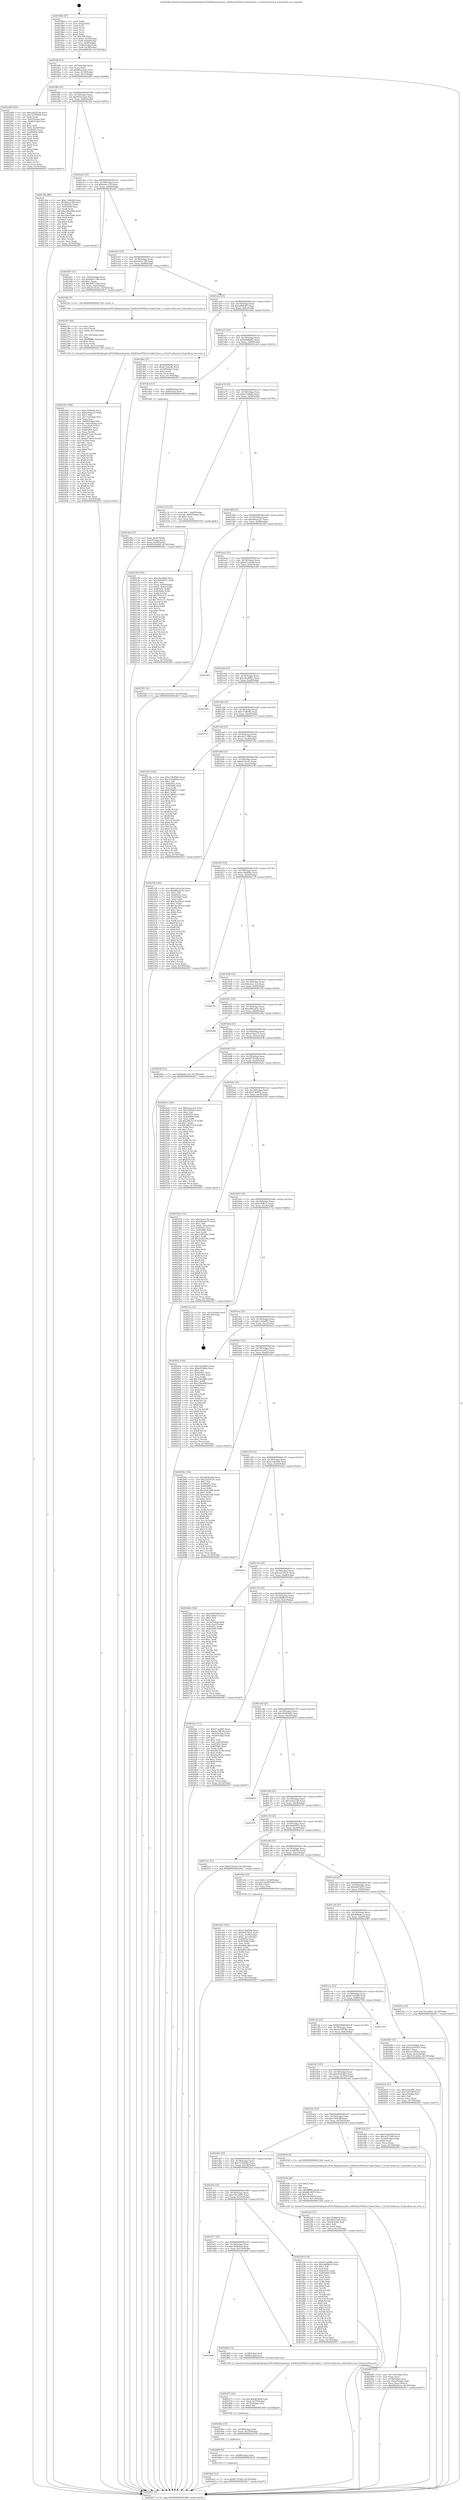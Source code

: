 digraph "0x4019b0" {
  label = "0x4019b0 (/mnt/c/Users/mathe/Desktop/tcc/POCII/binaries/extr_SoftEtherVPNsrcCedarClient.c_CtGetUseSecure_Final-ollvm.out::main(0))"
  labelloc = "t"
  node[shape=record]

  Entry [label="",width=0.3,height=0.3,shape=circle,fillcolor=black,style=filled]
  "0x4019df" [label="{
     0x4019df [23]\l
     | [instrs]\l
     &nbsp;&nbsp;0x4019df \<+3\>: mov -0x74(%rbp),%eax\l
     &nbsp;&nbsp;0x4019e2 \<+2\>: mov %eax,%ecx\l
     &nbsp;&nbsp;0x4019e4 \<+6\>: sub $0x86ea21bc,%ecx\l
     &nbsp;&nbsp;0x4019ea \<+3\>: mov %eax,-0x78(%rbp)\l
     &nbsp;&nbsp;0x4019ed \<+3\>: mov %ecx,-0x7c(%rbp)\l
     &nbsp;&nbsp;0x4019f0 \<+6\>: je 0000000000402288 \<main+0x8d8\>\l
  }"]
  "0x402288" [label="{
     0x402288 [103]\l
     | [instrs]\l
     &nbsp;&nbsp;0x402288 \<+5\>: mov $0x3a02a1dd,%eax\l
     &nbsp;&nbsp;0x40228d \<+5\>: mov $0x7270d040,%ecx\l
     &nbsp;&nbsp;0x402292 \<+2\>: xor %edx,%edx\l
     &nbsp;&nbsp;0x402294 \<+3\>: mov -0x6c(%rbp),%esi\l
     &nbsp;&nbsp;0x402297 \<+3\>: cmp -0x60(%rbp),%esi\l
     &nbsp;&nbsp;0x40229a \<+4\>: setl %dil\l
     &nbsp;&nbsp;0x40229e \<+4\>: and $0x1,%dil\l
     &nbsp;&nbsp;0x4022a2 \<+4\>: mov %dil,-0x2d(%rbp)\l
     &nbsp;&nbsp;0x4022a6 \<+7\>: mov 0x40505c,%esi\l
     &nbsp;&nbsp;0x4022ad \<+8\>: mov 0x405060,%r8d\l
     &nbsp;&nbsp;0x4022b5 \<+3\>: sub $0x1,%edx\l
     &nbsp;&nbsp;0x4022b8 \<+3\>: mov %esi,%r9d\l
     &nbsp;&nbsp;0x4022bb \<+3\>: add %edx,%r9d\l
     &nbsp;&nbsp;0x4022be \<+4\>: imul %r9d,%esi\l
     &nbsp;&nbsp;0x4022c2 \<+3\>: and $0x1,%esi\l
     &nbsp;&nbsp;0x4022c5 \<+3\>: cmp $0x0,%esi\l
     &nbsp;&nbsp;0x4022c8 \<+4\>: sete %dil\l
     &nbsp;&nbsp;0x4022cc \<+4\>: cmp $0xa,%r8d\l
     &nbsp;&nbsp;0x4022d0 \<+4\>: setl %r10b\l
     &nbsp;&nbsp;0x4022d4 \<+3\>: mov %dil,%r11b\l
     &nbsp;&nbsp;0x4022d7 \<+3\>: and %r10b,%r11b\l
     &nbsp;&nbsp;0x4022da \<+3\>: xor %r10b,%dil\l
     &nbsp;&nbsp;0x4022dd \<+3\>: or %dil,%r11b\l
     &nbsp;&nbsp;0x4022e0 \<+4\>: test $0x1,%r11b\l
     &nbsp;&nbsp;0x4022e4 \<+3\>: cmovne %ecx,%eax\l
     &nbsp;&nbsp;0x4022e7 \<+3\>: mov %eax,-0x74(%rbp)\l
     &nbsp;&nbsp;0x4022ea \<+5\>: jmp 0000000000402817 \<main+0xe67\>\l
  }"]
  "0x4019f6" [label="{
     0x4019f6 [22]\l
     | [instrs]\l
     &nbsp;&nbsp;0x4019f6 \<+5\>: jmp 00000000004019fb \<main+0x4b\>\l
     &nbsp;&nbsp;0x4019fb \<+3\>: mov -0x78(%rbp),%eax\l
     &nbsp;&nbsp;0x4019fe \<+5\>: sub $0x90321be4,%eax\l
     &nbsp;&nbsp;0x401a03 \<+3\>: mov %eax,-0x80(%rbp)\l
     &nbsp;&nbsp;0x401a06 \<+6\>: je 000000000040230a \<main+0x95a\>\l
  }"]
  Exit [label="",width=0.3,height=0.3,shape=circle,fillcolor=black,style=filled,peripheries=2]
  "0x40230a" [label="{
     0x40230a [88]\l
     | [instrs]\l
     &nbsp;&nbsp;0x40230a \<+5\>: mov $0xc7c8fe4b,%eax\l
     &nbsp;&nbsp;0x40230f \<+5\>: mov $0x9d5a13f9,%ecx\l
     &nbsp;&nbsp;0x402314 \<+7\>: mov 0x40505c,%edx\l
     &nbsp;&nbsp;0x40231b \<+7\>: mov 0x405060,%esi\l
     &nbsp;&nbsp;0x402322 \<+2\>: mov %edx,%edi\l
     &nbsp;&nbsp;0x402324 \<+6\>: add $0x294a54b6,%edi\l
     &nbsp;&nbsp;0x40232a \<+3\>: sub $0x1,%edi\l
     &nbsp;&nbsp;0x40232d \<+6\>: sub $0x294a54b6,%edi\l
     &nbsp;&nbsp;0x402333 \<+3\>: imul %edi,%edx\l
     &nbsp;&nbsp;0x402336 \<+3\>: and $0x1,%edx\l
     &nbsp;&nbsp;0x402339 \<+3\>: cmp $0x0,%edx\l
     &nbsp;&nbsp;0x40233c \<+4\>: sete %r8b\l
     &nbsp;&nbsp;0x402340 \<+3\>: cmp $0xa,%esi\l
     &nbsp;&nbsp;0x402343 \<+4\>: setl %r9b\l
     &nbsp;&nbsp;0x402347 \<+3\>: mov %r8b,%r10b\l
     &nbsp;&nbsp;0x40234a \<+3\>: and %r9b,%r10b\l
     &nbsp;&nbsp;0x40234d \<+3\>: xor %r9b,%r8b\l
     &nbsp;&nbsp;0x402350 \<+3\>: or %r8b,%r10b\l
     &nbsp;&nbsp;0x402353 \<+4\>: test $0x1,%r10b\l
     &nbsp;&nbsp;0x402357 \<+3\>: cmovne %ecx,%eax\l
     &nbsp;&nbsp;0x40235a \<+3\>: mov %eax,-0x74(%rbp)\l
     &nbsp;&nbsp;0x40235d \<+5\>: jmp 0000000000402817 \<main+0xe67\>\l
  }"]
  "0x401a0c" [label="{
     0x401a0c [25]\l
     | [instrs]\l
     &nbsp;&nbsp;0x401a0c \<+5\>: jmp 0000000000401a11 \<main+0x61\>\l
     &nbsp;&nbsp;0x401a11 \<+3\>: mov -0x78(%rbp),%eax\l
     &nbsp;&nbsp;0x401a14 \<+5\>: sub $0x9a4c1c5f,%eax\l
     &nbsp;&nbsp;0x401a19 \<+6\>: mov %eax,-0x84(%rbp)\l
     &nbsp;&nbsp;0x401a1f \<+6\>: je 0000000000402447 \<main+0xa97\>\l
  }"]
  "0x4024a2" [label="{
     0x4024a2 [12]\l
     | [instrs]\l
     &nbsp;&nbsp;0x4024a2 \<+7\>: movl $0xfb77b3da,-0x74(%rbp)\l
     &nbsp;&nbsp;0x4024a9 \<+5\>: jmp 0000000000402817 \<main+0xe67\>\l
  }"]
  "0x402447" [label="{
     0x402447 [31]\l
     | [instrs]\l
     &nbsp;&nbsp;0x402447 \<+3\>: mov -0x6c(%rbp),%eax\l
     &nbsp;&nbsp;0x40244a \<+5\>: sub $0x8487c3bb,%eax\l
     &nbsp;&nbsp;0x40244f \<+3\>: add $0x1,%eax\l
     &nbsp;&nbsp;0x402452 \<+5\>: add $0x8487c3bb,%eax\l
     &nbsp;&nbsp;0x402457 \<+3\>: mov %eax,-0x6c(%rbp)\l
     &nbsp;&nbsp;0x40245a \<+7\>: movl $0xd21fec0c,-0x74(%rbp)\l
     &nbsp;&nbsp;0x402461 \<+5\>: jmp 0000000000402817 \<main+0xe67\>\l
  }"]
  "0x401a25" [label="{
     0x401a25 [25]\l
     | [instrs]\l
     &nbsp;&nbsp;0x401a25 \<+5\>: jmp 0000000000401a2a \<main+0x7a\>\l
     &nbsp;&nbsp;0x401a2a \<+3\>: mov -0x78(%rbp),%eax\l
     &nbsp;&nbsp;0x401a2d \<+5\>: sub $0x9d5a13f9,%eax\l
     &nbsp;&nbsp;0x401a32 \<+6\>: mov %eax,-0x88(%rbp)\l
     &nbsp;&nbsp;0x401a38 \<+6\>: je 0000000000402362 \<main+0x9b2\>\l
  }"]
  "0x402499" [label="{
     0x402499 [9]\l
     | [instrs]\l
     &nbsp;&nbsp;0x402499 \<+4\>: mov -0x68(%rbp),%rdi\l
     &nbsp;&nbsp;0x40249d \<+5\>: call 0000000000401030 \<free@plt\>\l
     | [calls]\l
     &nbsp;&nbsp;0x401030 \{1\} (unknown)\l
  }"]
  "0x402362" [label="{
     0x402362 [5]\l
     | [instrs]\l
     &nbsp;&nbsp;0x402362 \<+5\>: call 0000000000401160 \<next_i\>\l
     | [calls]\l
     &nbsp;&nbsp;0x401160 \{1\} (/mnt/c/Users/mathe/Desktop/tcc/POCII/binaries/extr_SoftEtherVPNsrcCedarClient.c_CtGetUseSecure_Final-ollvm.out::next_i)\l
  }"]
  "0x401a3e" [label="{
     0x401a3e [25]\l
     | [instrs]\l
     &nbsp;&nbsp;0x401a3e \<+5\>: jmp 0000000000401a43 \<main+0x93\>\l
     &nbsp;&nbsp;0x401a43 \<+3\>: mov -0x78(%rbp),%eax\l
     &nbsp;&nbsp;0x401a46 \<+5\>: sub $0xadb8cf83,%eax\l
     &nbsp;&nbsp;0x401a4b \<+6\>: mov %eax,-0x8c(%rbp)\l
     &nbsp;&nbsp;0x401a51 \<+6\>: je 0000000000401d9a \<main+0x3ea\>\l
  }"]
  "0x40248a" [label="{
     0x40248a [15]\l
     | [instrs]\l
     &nbsp;&nbsp;0x40248a \<+4\>: mov -0x58(%rbp),%rdi\l
     &nbsp;&nbsp;0x40248e \<+6\>: mov %eax,-0x120(%rbp)\l
     &nbsp;&nbsp;0x402494 \<+5\>: call 0000000000401030 \<free@plt\>\l
     | [calls]\l
     &nbsp;&nbsp;0x401030 \{1\} (unknown)\l
  }"]
  "0x401d9a" [label="{
     0x401d9a [27]\l
     | [instrs]\l
     &nbsp;&nbsp;0x401d9a \<+5\>: mov $0xb0df8b82,%eax\l
     &nbsp;&nbsp;0x401d9f \<+5\>: mov $0xb71e4cdb,%ecx\l
     &nbsp;&nbsp;0x401da4 \<+3\>: mov -0x38(%rbp),%edx\l
     &nbsp;&nbsp;0x401da7 \<+3\>: cmp $0x2,%edx\l
     &nbsp;&nbsp;0x401daa \<+3\>: cmovne %ecx,%eax\l
     &nbsp;&nbsp;0x401dad \<+3\>: mov %eax,-0x74(%rbp)\l
     &nbsp;&nbsp;0x401db0 \<+5\>: jmp 0000000000402817 \<main+0xe67\>\l
  }"]
  "0x401a57" [label="{
     0x401a57 [25]\l
     | [instrs]\l
     &nbsp;&nbsp;0x401a57 \<+5\>: jmp 0000000000401a5c \<main+0xac\>\l
     &nbsp;&nbsp;0x401a5c \<+3\>: mov -0x78(%rbp),%eax\l
     &nbsp;&nbsp;0x401a5f \<+5\>: sub $0xb0df8b82,%eax\l
     &nbsp;&nbsp;0x401a64 \<+6\>: mov %eax,-0x90(%rbp)\l
     &nbsp;&nbsp;0x401a6a \<+6\>: je 0000000000401dcd \<main+0x41d\>\l
  }"]
  "0x402817" [label="{
     0x402817 [5]\l
     | [instrs]\l
     &nbsp;&nbsp;0x402817 \<+5\>: jmp 00000000004019df \<main+0x2f\>\l
  }"]
  "0x4019b0" [label="{
     0x4019b0 [47]\l
     | [instrs]\l
     &nbsp;&nbsp;0x4019b0 \<+1\>: push %rbp\l
     &nbsp;&nbsp;0x4019b1 \<+3\>: mov %rsp,%rbp\l
     &nbsp;&nbsp;0x4019b4 \<+2\>: push %r15\l
     &nbsp;&nbsp;0x4019b6 \<+2\>: push %r14\l
     &nbsp;&nbsp;0x4019b8 \<+2\>: push %r13\l
     &nbsp;&nbsp;0x4019ba \<+2\>: push %r12\l
     &nbsp;&nbsp;0x4019bc \<+1\>: push %rbx\l
     &nbsp;&nbsp;0x4019bd \<+7\>: sub $0x108,%rsp\l
     &nbsp;&nbsp;0x4019c4 \<+7\>: movl $0x0,-0x3c(%rbp)\l
     &nbsp;&nbsp;0x4019cb \<+3\>: mov %edi,-0x40(%rbp)\l
     &nbsp;&nbsp;0x4019ce \<+4\>: mov %rsi,-0x48(%rbp)\l
     &nbsp;&nbsp;0x4019d2 \<+3\>: mov -0x40(%rbp),%edi\l
     &nbsp;&nbsp;0x4019d5 \<+3\>: mov %edi,-0x38(%rbp)\l
     &nbsp;&nbsp;0x4019d8 \<+7\>: movl $0xadb8cf83,-0x74(%rbp)\l
  }"]
  "0x402473" [label="{
     0x402473 [23]\l
     | [instrs]\l
     &nbsp;&nbsp;0x402473 \<+10\>: movabs $0x4030b6,%rdi\l
     &nbsp;&nbsp;0x40247d \<+3\>: mov %eax,-0x70(%rbp)\l
     &nbsp;&nbsp;0x402480 \<+3\>: mov -0x70(%rbp),%esi\l
     &nbsp;&nbsp;0x402483 \<+2\>: mov $0x0,%al\l
     &nbsp;&nbsp;0x402485 \<+5\>: call 0000000000401040 \<printf@plt\>\l
     | [calls]\l
     &nbsp;&nbsp;0x401040 \{1\} (unknown)\l
  }"]
  "0x401dcd" [label="{
     0x401dcd [13]\l
     | [instrs]\l
     &nbsp;&nbsp;0x401dcd \<+4\>: mov -0x48(%rbp),%rax\l
     &nbsp;&nbsp;0x401dd1 \<+4\>: mov 0x8(%rax),%rdi\l
     &nbsp;&nbsp;0x401dd5 \<+5\>: call 0000000000401060 \<atoi@plt\>\l
     | [calls]\l
     &nbsp;&nbsp;0x401060 \{1\} (unknown)\l
  }"]
  "0x401a70" [label="{
     0x401a70 [25]\l
     | [instrs]\l
     &nbsp;&nbsp;0x401a70 \<+5\>: jmp 0000000000401a75 \<main+0xc5\>\l
     &nbsp;&nbsp;0x401a75 \<+3\>: mov -0x78(%rbp),%eax\l
     &nbsp;&nbsp;0x401a78 \<+5\>: sub $0xb1f384fe,%eax\l
     &nbsp;&nbsp;0x401a7d \<+6\>: mov %eax,-0x94(%rbp)\l
     &nbsp;&nbsp;0x401a83 \<+6\>: je 0000000000402132 \<main+0x782\>\l
  }"]
  "0x401dda" [label="{
     0x401dda [21]\l
     | [instrs]\l
     &nbsp;&nbsp;0x401dda \<+3\>: mov %eax,-0x4c(%rbp)\l
     &nbsp;&nbsp;0x401ddd \<+3\>: mov -0x4c(%rbp),%eax\l
     &nbsp;&nbsp;0x401de0 \<+3\>: mov %eax,-0x34(%rbp)\l
     &nbsp;&nbsp;0x401de3 \<+7\>: movl $0x6502b4b5,-0x74(%rbp)\l
     &nbsp;&nbsp;0x401dea \<+5\>: jmp 0000000000402817 \<main+0xe67\>\l
  }"]
  "0x401d90" [label="{
     0x401d90\l
  }", style=dashed]
  "0x402132" [label="{
     0x402132 [23]\l
     | [instrs]\l
     &nbsp;&nbsp;0x402132 \<+7\>: movl $0x1,-0x60(%rbp)\l
     &nbsp;&nbsp;0x402139 \<+4\>: movslq -0x60(%rbp),%rax\l
     &nbsp;&nbsp;0x40213d \<+4\>: shl $0x2,%rax\l
     &nbsp;&nbsp;0x402141 \<+3\>: mov %rax,%rdi\l
     &nbsp;&nbsp;0x402144 \<+5\>: call 0000000000401050 \<malloc@plt\>\l
     | [calls]\l
     &nbsp;&nbsp;0x401050 \{1\} (unknown)\l
  }"]
  "0x401a89" [label="{
     0x401a89 [25]\l
     | [instrs]\l
     &nbsp;&nbsp;0x401a89 \<+5\>: jmp 0000000000401a8e \<main+0xde\>\l
     &nbsp;&nbsp;0x401a8e \<+3\>: mov -0x78(%rbp),%eax\l
     &nbsp;&nbsp;0x401a91 \<+5\>: sub $0xb4baa237,%eax\l
     &nbsp;&nbsp;0x401a96 \<+6\>: mov %eax,-0x98(%rbp)\l
     &nbsp;&nbsp;0x401a9c \<+6\>: je 00000000004025f2 \<main+0xc42\>\l
  }"]
  "0x402466" [label="{
     0x402466 [13]\l
     | [instrs]\l
     &nbsp;&nbsp;0x402466 \<+4\>: mov -0x58(%rbp),%rdi\l
     &nbsp;&nbsp;0x40246a \<+4\>: mov -0x68(%rbp),%rsi\l
     &nbsp;&nbsp;0x40246e \<+5\>: call 0000000000401590 \<CtGetUseSecure\>\l
     | [calls]\l
     &nbsp;&nbsp;0x401590 \{1\} (/mnt/c/Users/mathe/Desktop/tcc/POCII/binaries/extr_SoftEtherVPNsrcCedarClient.c_CtGetUseSecure_Final-ollvm.out::CtGetUseSecure)\l
  }"]
  "0x4025f2" [label="{
     0x4025f2 [12]\l
     | [instrs]\l
     &nbsp;&nbsp;0x4025f2 \<+7\>: movl $0x1ece1b52,-0x74(%rbp)\l
     &nbsp;&nbsp;0x4025f9 \<+5\>: jmp 0000000000402817 \<main+0xe67\>\l
  }"]
  "0x401aa2" [label="{
     0x401aa2 [25]\l
     | [instrs]\l
     &nbsp;&nbsp;0x401aa2 \<+5\>: jmp 0000000000401aa7 \<main+0xf7\>\l
     &nbsp;&nbsp;0x401aa7 \<+3\>: mov -0x78(%rbp),%eax\l
     &nbsp;&nbsp;0x401aaa \<+5\>: sub $0xb71e4cdb,%eax\l
     &nbsp;&nbsp;0x401aaf \<+6\>: mov %eax,-0x9c(%rbp)\l
     &nbsp;&nbsp;0x401ab5 \<+6\>: je 0000000000401db5 \<main+0x405\>\l
  }"]
  "0x402393" [label="{
     0x402393 [168]\l
     | [instrs]\l
     &nbsp;&nbsp;0x402393 \<+5\>: mov $0xc7c8fe4b,%ecx\l
     &nbsp;&nbsp;0x402398 \<+5\>: mov $0xee56ec15,%edx\l
     &nbsp;&nbsp;0x40239d \<+3\>: mov $0x1,%dil\l
     &nbsp;&nbsp;0x4023a0 \<+6\>: mov -0x11c(%rbp),%esi\l
     &nbsp;&nbsp;0x4023a6 \<+3\>: imul %eax,%esi\l
     &nbsp;&nbsp;0x4023a9 \<+4\>: mov -0x68(%rbp),%r8\l
     &nbsp;&nbsp;0x4023ad \<+4\>: movslq -0x6c(%rbp),%r9\l
     &nbsp;&nbsp;0x4023b1 \<+4\>: mov %esi,(%r8,%r9,4)\l
     &nbsp;&nbsp;0x4023b5 \<+7\>: mov 0x40505c,%eax\l
     &nbsp;&nbsp;0x4023bc \<+7\>: mov 0x405060,%esi\l
     &nbsp;&nbsp;0x4023c3 \<+3\>: mov %eax,%r10d\l
     &nbsp;&nbsp;0x4023c6 \<+7\>: add $0xa073e92,%r10d\l
     &nbsp;&nbsp;0x4023cd \<+4\>: sub $0x1,%r10d\l
     &nbsp;&nbsp;0x4023d1 \<+7\>: sub $0xa073e92,%r10d\l
     &nbsp;&nbsp;0x4023d8 \<+4\>: imul %r10d,%eax\l
     &nbsp;&nbsp;0x4023dc \<+3\>: and $0x1,%eax\l
     &nbsp;&nbsp;0x4023df \<+3\>: cmp $0x0,%eax\l
     &nbsp;&nbsp;0x4023e2 \<+4\>: sete %r11b\l
     &nbsp;&nbsp;0x4023e6 \<+3\>: cmp $0xa,%esi\l
     &nbsp;&nbsp;0x4023e9 \<+3\>: setl %bl\l
     &nbsp;&nbsp;0x4023ec \<+3\>: mov %r11b,%r14b\l
     &nbsp;&nbsp;0x4023ef \<+4\>: xor $0xff,%r14b\l
     &nbsp;&nbsp;0x4023f3 \<+3\>: mov %bl,%r15b\l
     &nbsp;&nbsp;0x4023f6 \<+4\>: xor $0xff,%r15b\l
     &nbsp;&nbsp;0x4023fa \<+4\>: xor $0x0,%dil\l
     &nbsp;&nbsp;0x4023fe \<+3\>: mov %r14b,%r12b\l
     &nbsp;&nbsp;0x402401 \<+4\>: and $0x0,%r12b\l
     &nbsp;&nbsp;0x402405 \<+3\>: and %dil,%r11b\l
     &nbsp;&nbsp;0x402408 \<+3\>: mov %r15b,%r13b\l
     &nbsp;&nbsp;0x40240b \<+4\>: and $0x0,%r13b\l
     &nbsp;&nbsp;0x40240f \<+3\>: and %dil,%bl\l
     &nbsp;&nbsp;0x402412 \<+3\>: or %r11b,%r12b\l
     &nbsp;&nbsp;0x402415 \<+3\>: or %bl,%r13b\l
     &nbsp;&nbsp;0x402418 \<+3\>: xor %r13b,%r12b\l
     &nbsp;&nbsp;0x40241b \<+3\>: or %r15b,%r14b\l
     &nbsp;&nbsp;0x40241e \<+4\>: xor $0xff,%r14b\l
     &nbsp;&nbsp;0x402422 \<+4\>: or $0x0,%dil\l
     &nbsp;&nbsp;0x402426 \<+3\>: and %dil,%r14b\l
     &nbsp;&nbsp;0x402429 \<+3\>: or %r14b,%r12b\l
     &nbsp;&nbsp;0x40242c \<+4\>: test $0x1,%r12b\l
     &nbsp;&nbsp;0x402430 \<+3\>: cmovne %edx,%ecx\l
     &nbsp;&nbsp;0x402433 \<+3\>: mov %ecx,-0x74(%rbp)\l
     &nbsp;&nbsp;0x402436 \<+5\>: jmp 0000000000402817 \<main+0xe67\>\l
  }"]
  "0x401db5" [label="{
     0x401db5\l
  }", style=dashed]
  "0x401abb" [label="{
     0x401abb [25]\l
     | [instrs]\l
     &nbsp;&nbsp;0x401abb \<+5\>: jmp 0000000000401ac0 \<main+0x110\>\l
     &nbsp;&nbsp;0x401ac0 \<+3\>: mov -0x78(%rbp),%eax\l
     &nbsp;&nbsp;0x401ac3 \<+5\>: sub $0xc4eeb863,%eax\l
     &nbsp;&nbsp;0x401ac8 \<+6\>: mov %eax,-0xa0(%rbp)\l
     &nbsp;&nbsp;0x401ace \<+6\>: je 0000000000402769 \<main+0xdb9\>\l
  }"]
  "0x402367" [label="{
     0x402367 [44]\l
     | [instrs]\l
     &nbsp;&nbsp;0x402367 \<+2\>: xor %ecx,%ecx\l
     &nbsp;&nbsp;0x402369 \<+5\>: mov $0x2,%edx\l
     &nbsp;&nbsp;0x40236e \<+6\>: mov %edx,-0x118(%rbp)\l
     &nbsp;&nbsp;0x402374 \<+1\>: cltd\l
     &nbsp;&nbsp;0x402375 \<+6\>: mov -0x118(%rbp),%esi\l
     &nbsp;&nbsp;0x40237b \<+2\>: idiv %esi\l
     &nbsp;&nbsp;0x40237d \<+6\>: imul $0xfffffffe,%edx,%edx\l
     &nbsp;&nbsp;0x402383 \<+3\>: sub $0x1,%ecx\l
     &nbsp;&nbsp;0x402386 \<+2\>: sub %ecx,%edx\l
     &nbsp;&nbsp;0x402388 \<+6\>: mov %edx,-0x11c(%rbp)\l
     &nbsp;&nbsp;0x40238e \<+5\>: call 0000000000401160 \<next_i\>\l
     | [calls]\l
     &nbsp;&nbsp;0x401160 \{1\} (/mnt/c/Users/mathe/Desktop/tcc/POCII/binaries/extr_SoftEtherVPNsrcCedarClient.c_CtGetUseSecure_Final-ollvm.out::next_i)\l
  }"]
  "0x402769" [label="{
     0x402769\l
  }", style=dashed]
  "0x401ad4" [label="{
     0x401ad4 [25]\l
     | [instrs]\l
     &nbsp;&nbsp;0x401ad4 \<+5\>: jmp 0000000000401ad9 \<main+0x129\>\l
     &nbsp;&nbsp;0x401ad9 \<+3\>: mov -0x78(%rbp),%eax\l
     &nbsp;&nbsp;0x401adc \<+5\>: sub $0xc7c8fe4b,%eax\l
     &nbsp;&nbsp;0x401ae1 \<+6\>: mov %eax,-0xa4(%rbp)\l
     &nbsp;&nbsp;0x401ae7 \<+6\>: je 00000000004027a3 \<main+0xdf3\>\l
  }"]
  "0x402149" [label="{
     0x402149 [163]\l
     | [instrs]\l
     &nbsp;&nbsp;0x402149 \<+5\>: mov $0xc4eeb863,%ecx\l
     &nbsp;&nbsp;0x40214e \<+5\>: mov $0x3b645972,%edx\l
     &nbsp;&nbsp;0x402153 \<+3\>: mov $0x1,%sil\l
     &nbsp;&nbsp;0x402156 \<+4\>: mov %rax,-0x68(%rbp)\l
     &nbsp;&nbsp;0x40215a \<+7\>: movl $0x0,-0x6c(%rbp)\l
     &nbsp;&nbsp;0x402161 \<+8\>: mov 0x40505c,%r8d\l
     &nbsp;&nbsp;0x402169 \<+8\>: mov 0x405060,%r9d\l
     &nbsp;&nbsp;0x402171 \<+3\>: mov %r8d,%r10d\l
     &nbsp;&nbsp;0x402174 \<+7\>: add $0x7931c17c,%r10d\l
     &nbsp;&nbsp;0x40217b \<+4\>: sub $0x1,%r10d\l
     &nbsp;&nbsp;0x40217f \<+7\>: sub $0x7931c17c,%r10d\l
     &nbsp;&nbsp;0x402186 \<+4\>: imul %r10d,%r8d\l
     &nbsp;&nbsp;0x40218a \<+4\>: and $0x1,%r8d\l
     &nbsp;&nbsp;0x40218e \<+4\>: cmp $0x0,%r8d\l
     &nbsp;&nbsp;0x402192 \<+4\>: sete %r11b\l
     &nbsp;&nbsp;0x402196 \<+4\>: cmp $0xa,%r9d\l
     &nbsp;&nbsp;0x40219a \<+3\>: setl %bl\l
     &nbsp;&nbsp;0x40219d \<+3\>: mov %r11b,%r14b\l
     &nbsp;&nbsp;0x4021a0 \<+4\>: xor $0xff,%r14b\l
     &nbsp;&nbsp;0x4021a4 \<+3\>: mov %bl,%r15b\l
     &nbsp;&nbsp;0x4021a7 \<+4\>: xor $0xff,%r15b\l
     &nbsp;&nbsp;0x4021ab \<+4\>: xor $0x0,%sil\l
     &nbsp;&nbsp;0x4021af \<+3\>: mov %r14b,%r12b\l
     &nbsp;&nbsp;0x4021b2 \<+4\>: and $0x0,%r12b\l
     &nbsp;&nbsp;0x4021b6 \<+3\>: and %sil,%r11b\l
     &nbsp;&nbsp;0x4021b9 \<+3\>: mov %r15b,%r13b\l
     &nbsp;&nbsp;0x4021bc \<+4\>: and $0x0,%r13b\l
     &nbsp;&nbsp;0x4021c0 \<+3\>: and %sil,%bl\l
     &nbsp;&nbsp;0x4021c3 \<+3\>: or %r11b,%r12b\l
     &nbsp;&nbsp;0x4021c6 \<+3\>: or %bl,%r13b\l
     &nbsp;&nbsp;0x4021c9 \<+3\>: xor %r13b,%r12b\l
     &nbsp;&nbsp;0x4021cc \<+3\>: or %r15b,%r14b\l
     &nbsp;&nbsp;0x4021cf \<+4\>: xor $0xff,%r14b\l
     &nbsp;&nbsp;0x4021d3 \<+4\>: or $0x0,%sil\l
     &nbsp;&nbsp;0x4021d7 \<+3\>: and %sil,%r14b\l
     &nbsp;&nbsp;0x4021da \<+3\>: or %r14b,%r12b\l
     &nbsp;&nbsp;0x4021dd \<+4\>: test $0x1,%r12b\l
     &nbsp;&nbsp;0x4021e1 \<+3\>: cmovne %edx,%ecx\l
     &nbsp;&nbsp;0x4021e4 \<+3\>: mov %ecx,-0x74(%rbp)\l
     &nbsp;&nbsp;0x4021e7 \<+5\>: jmp 0000000000402817 \<main+0xe67\>\l
  }"]
  "0x4027a3" [label="{
     0x4027a3\l
  }", style=dashed]
  "0x401aed" [label="{
     0x401aed [25]\l
     | [instrs]\l
     &nbsp;&nbsp;0x401aed \<+5\>: jmp 0000000000401af2 \<main+0x142\>\l
     &nbsp;&nbsp;0x401af2 \<+3\>: mov -0x78(%rbp),%eax\l
     &nbsp;&nbsp;0x401af5 \<+5\>: sub $0xcb27338f,%eax\l
     &nbsp;&nbsp;0x401afa \<+6\>: mov %eax,-0xa8(%rbp)\l
     &nbsp;&nbsp;0x401b00 \<+6\>: je 0000000000401e0a \<main+0x45a\>\l
  }"]
  "0x402063" [label="{
     0x402063 [32]\l
     | [instrs]\l
     &nbsp;&nbsp;0x402063 \<+6\>: mov -0x114(%rbp),%ecx\l
     &nbsp;&nbsp;0x402069 \<+3\>: imul %eax,%ecx\l
     &nbsp;&nbsp;0x40206c \<+4\>: mov -0x58(%rbp),%rsi\l
     &nbsp;&nbsp;0x402070 \<+4\>: movslq -0x5c(%rbp),%rdi\l
     &nbsp;&nbsp;0x402074 \<+3\>: mov %ecx,(%rsi,%rdi,4)\l
     &nbsp;&nbsp;0x402077 \<+7\>: movl $0x466e8c1a,-0x74(%rbp)\l
     &nbsp;&nbsp;0x40207e \<+5\>: jmp 0000000000402817 \<main+0xe67\>\l
  }"]
  "0x401e0a" [label="{
     0x401e0a [144]\l
     | [instrs]\l
     &nbsp;&nbsp;0x401e0a \<+5\>: mov $0xe14b858a,%eax\l
     &nbsp;&nbsp;0x401e0f \<+5\>: mov $0x3e5d699a,%ecx\l
     &nbsp;&nbsp;0x401e14 \<+2\>: mov $0x1,%dl\l
     &nbsp;&nbsp;0x401e16 \<+7\>: mov 0x40505c,%esi\l
     &nbsp;&nbsp;0x401e1d \<+7\>: mov 0x405060,%edi\l
     &nbsp;&nbsp;0x401e24 \<+3\>: mov %esi,%r8d\l
     &nbsp;&nbsp;0x401e27 \<+7\>: add $0xb70882c7,%r8d\l
     &nbsp;&nbsp;0x401e2e \<+4\>: sub $0x1,%r8d\l
     &nbsp;&nbsp;0x401e32 \<+7\>: sub $0xb70882c7,%r8d\l
     &nbsp;&nbsp;0x401e39 \<+4\>: imul %r8d,%esi\l
     &nbsp;&nbsp;0x401e3d \<+3\>: and $0x1,%esi\l
     &nbsp;&nbsp;0x401e40 \<+3\>: cmp $0x0,%esi\l
     &nbsp;&nbsp;0x401e43 \<+4\>: sete %r9b\l
     &nbsp;&nbsp;0x401e47 \<+3\>: cmp $0xa,%edi\l
     &nbsp;&nbsp;0x401e4a \<+4\>: setl %r10b\l
     &nbsp;&nbsp;0x401e4e \<+3\>: mov %r9b,%r11b\l
     &nbsp;&nbsp;0x401e51 \<+4\>: xor $0xff,%r11b\l
     &nbsp;&nbsp;0x401e55 \<+3\>: mov %r10b,%bl\l
     &nbsp;&nbsp;0x401e58 \<+3\>: xor $0xff,%bl\l
     &nbsp;&nbsp;0x401e5b \<+3\>: xor $0x0,%dl\l
     &nbsp;&nbsp;0x401e5e \<+3\>: mov %r11b,%r14b\l
     &nbsp;&nbsp;0x401e61 \<+4\>: and $0x0,%r14b\l
     &nbsp;&nbsp;0x401e65 \<+3\>: and %dl,%r9b\l
     &nbsp;&nbsp;0x401e68 \<+3\>: mov %bl,%r15b\l
     &nbsp;&nbsp;0x401e6b \<+4\>: and $0x0,%r15b\l
     &nbsp;&nbsp;0x401e6f \<+3\>: and %dl,%r10b\l
     &nbsp;&nbsp;0x401e72 \<+3\>: or %r9b,%r14b\l
     &nbsp;&nbsp;0x401e75 \<+3\>: or %r10b,%r15b\l
     &nbsp;&nbsp;0x401e78 \<+3\>: xor %r15b,%r14b\l
     &nbsp;&nbsp;0x401e7b \<+3\>: or %bl,%r11b\l
     &nbsp;&nbsp;0x401e7e \<+4\>: xor $0xff,%r11b\l
     &nbsp;&nbsp;0x401e82 \<+3\>: or $0x0,%dl\l
     &nbsp;&nbsp;0x401e85 \<+3\>: and %dl,%r11b\l
     &nbsp;&nbsp;0x401e88 \<+3\>: or %r11b,%r14b\l
     &nbsp;&nbsp;0x401e8b \<+4\>: test $0x1,%r14b\l
     &nbsp;&nbsp;0x401e8f \<+3\>: cmovne %ecx,%eax\l
     &nbsp;&nbsp;0x401e92 \<+3\>: mov %eax,-0x74(%rbp)\l
     &nbsp;&nbsp;0x401e95 \<+5\>: jmp 0000000000402817 \<main+0xe67\>\l
  }"]
  "0x401b06" [label="{
     0x401b06 [25]\l
     | [instrs]\l
     &nbsp;&nbsp;0x401b06 \<+5\>: jmp 0000000000401b0b \<main+0x15b\>\l
     &nbsp;&nbsp;0x401b0b \<+3\>: mov -0x78(%rbp),%eax\l
     &nbsp;&nbsp;0x401b0e \<+5\>: sub $0xd21fec0c,%eax\l
     &nbsp;&nbsp;0x401b13 \<+6\>: mov %eax,-0xac(%rbp)\l
     &nbsp;&nbsp;0x401b19 \<+6\>: je 00000000004021f8 \<main+0x848\>\l
  }"]
  "0x40203b" [label="{
     0x40203b [40]\l
     | [instrs]\l
     &nbsp;&nbsp;0x40203b \<+5\>: mov $0x2,%ecx\l
     &nbsp;&nbsp;0x402040 \<+1\>: cltd\l
     &nbsp;&nbsp;0x402041 \<+2\>: idiv %ecx\l
     &nbsp;&nbsp;0x402043 \<+6\>: imul $0xfffffffe,%edx,%ecx\l
     &nbsp;&nbsp;0x402049 \<+6\>: sub $0xd8c3bf79,%ecx\l
     &nbsp;&nbsp;0x40204f \<+3\>: add $0x1,%ecx\l
     &nbsp;&nbsp;0x402052 \<+6\>: add $0xd8c3bf79,%ecx\l
     &nbsp;&nbsp;0x402058 \<+6\>: mov %ecx,-0x114(%rbp)\l
     &nbsp;&nbsp;0x40205e \<+5\>: call 0000000000401160 \<next_i\>\l
     | [calls]\l
     &nbsp;&nbsp;0x401160 \{1\} (/mnt/c/Users/mathe/Desktop/tcc/POCII/binaries/extr_SoftEtherVPNsrcCedarClient.c_CtGetUseSecure_Final-ollvm.out::next_i)\l
  }"]
  "0x4021f8" [label="{
     0x4021f8 [144]\l
     | [instrs]\l
     &nbsp;&nbsp;0x4021f8 \<+5\>: mov $0x3a02a1dd,%eax\l
     &nbsp;&nbsp;0x4021fd \<+5\>: mov $0x86ea21bc,%ecx\l
     &nbsp;&nbsp;0x402202 \<+2\>: mov $0x1,%dl\l
     &nbsp;&nbsp;0x402204 \<+7\>: mov 0x40505c,%esi\l
     &nbsp;&nbsp;0x40220b \<+7\>: mov 0x405060,%edi\l
     &nbsp;&nbsp;0x402212 \<+3\>: mov %esi,%r8d\l
     &nbsp;&nbsp;0x402215 \<+7\>: add $0x3ec265a2,%r8d\l
     &nbsp;&nbsp;0x40221c \<+4\>: sub $0x1,%r8d\l
     &nbsp;&nbsp;0x402220 \<+7\>: sub $0x3ec265a2,%r8d\l
     &nbsp;&nbsp;0x402227 \<+4\>: imul %r8d,%esi\l
     &nbsp;&nbsp;0x40222b \<+3\>: and $0x1,%esi\l
     &nbsp;&nbsp;0x40222e \<+3\>: cmp $0x0,%esi\l
     &nbsp;&nbsp;0x402231 \<+4\>: sete %r9b\l
     &nbsp;&nbsp;0x402235 \<+3\>: cmp $0xa,%edi\l
     &nbsp;&nbsp;0x402238 \<+4\>: setl %r10b\l
     &nbsp;&nbsp;0x40223c \<+3\>: mov %r9b,%r11b\l
     &nbsp;&nbsp;0x40223f \<+4\>: xor $0xff,%r11b\l
     &nbsp;&nbsp;0x402243 \<+3\>: mov %r10b,%bl\l
     &nbsp;&nbsp;0x402246 \<+3\>: xor $0xff,%bl\l
     &nbsp;&nbsp;0x402249 \<+3\>: xor $0x0,%dl\l
     &nbsp;&nbsp;0x40224c \<+3\>: mov %r11b,%r14b\l
     &nbsp;&nbsp;0x40224f \<+4\>: and $0x0,%r14b\l
     &nbsp;&nbsp;0x402253 \<+3\>: and %dl,%r9b\l
     &nbsp;&nbsp;0x402256 \<+3\>: mov %bl,%r15b\l
     &nbsp;&nbsp;0x402259 \<+4\>: and $0x0,%r15b\l
     &nbsp;&nbsp;0x40225d \<+3\>: and %dl,%r10b\l
     &nbsp;&nbsp;0x402260 \<+3\>: or %r9b,%r14b\l
     &nbsp;&nbsp;0x402263 \<+3\>: or %r10b,%r15b\l
     &nbsp;&nbsp;0x402266 \<+3\>: xor %r15b,%r14b\l
     &nbsp;&nbsp;0x402269 \<+3\>: or %bl,%r11b\l
     &nbsp;&nbsp;0x40226c \<+4\>: xor $0xff,%r11b\l
     &nbsp;&nbsp;0x402270 \<+3\>: or $0x0,%dl\l
     &nbsp;&nbsp;0x402273 \<+3\>: and %dl,%r11b\l
     &nbsp;&nbsp;0x402276 \<+3\>: or %r11b,%r14b\l
     &nbsp;&nbsp;0x402279 \<+4\>: test $0x1,%r14b\l
     &nbsp;&nbsp;0x40227d \<+3\>: cmovne %ecx,%eax\l
     &nbsp;&nbsp;0x402280 \<+3\>: mov %eax,-0x74(%rbp)\l
     &nbsp;&nbsp;0x402283 \<+5\>: jmp 0000000000402817 \<main+0xe67\>\l
  }"]
  "0x401b1f" [label="{
     0x401b1f [25]\l
     | [instrs]\l
     &nbsp;&nbsp;0x401b1f \<+5\>: jmp 0000000000401b24 \<main+0x174\>\l
     &nbsp;&nbsp;0x401b24 \<+3\>: mov -0x78(%rbp),%eax\l
     &nbsp;&nbsp;0x401b27 \<+5\>: sub $0xe14b858a,%eax\l
     &nbsp;&nbsp;0x401b2c \<+6\>: mov %eax,-0xb0(%rbp)\l
     &nbsp;&nbsp;0x401b32 \<+6\>: je 000000000040272f \<main+0xd7f\>\l
  }"]
  "0x401d77" [label="{
     0x401d77 [25]\l
     | [instrs]\l
     &nbsp;&nbsp;0x401d77 \<+5\>: jmp 0000000000401d7c \<main+0x3cc\>\l
     &nbsp;&nbsp;0x401d7c \<+3\>: mov -0x78(%rbp),%eax\l
     &nbsp;&nbsp;0x401d7f \<+5\>: sub $0x7f20bd3d,%eax\l
     &nbsp;&nbsp;0x401d84 \<+6\>: mov %eax,-0x110(%rbp)\l
     &nbsp;&nbsp;0x401d8a \<+6\>: je 0000000000402466 \<main+0xab6\>\l
  }"]
  "0x40272f" [label="{
     0x40272f\l
  }", style=dashed]
  "0x401b38" [label="{
     0x401b38 [25]\l
     | [instrs]\l
     &nbsp;&nbsp;0x401b38 \<+5\>: jmp 0000000000401b3d \<main+0x18d\>\l
     &nbsp;&nbsp;0x401b3d \<+3\>: mov -0x78(%rbp),%eax\l
     &nbsp;&nbsp;0x401b40 \<+5\>: sub $0xe2acc1cb,%eax\l
     &nbsp;&nbsp;0x401b45 \<+6\>: mov %eax,-0xb4(%rbp)\l
     &nbsp;&nbsp;0x401b4b \<+6\>: je 00000000004027fd \<main+0xe4d\>\l
  }"]
  "0x401f26" [label="{
     0x401f26 [134]\l
     | [instrs]\l
     &nbsp;&nbsp;0x401f26 \<+5\>: mov $0x473a04f0,%eax\l
     &nbsp;&nbsp;0x401f2b \<+5\>: mov $0x296f8b19,%ecx\l
     &nbsp;&nbsp;0x401f30 \<+2\>: mov $0x1,%dl\l
     &nbsp;&nbsp;0x401f32 \<+2\>: xor %esi,%esi\l
     &nbsp;&nbsp;0x401f34 \<+7\>: mov 0x40505c,%edi\l
     &nbsp;&nbsp;0x401f3b \<+8\>: mov 0x405060,%r8d\l
     &nbsp;&nbsp;0x401f43 \<+3\>: sub $0x1,%esi\l
     &nbsp;&nbsp;0x401f46 \<+3\>: mov %edi,%r9d\l
     &nbsp;&nbsp;0x401f49 \<+3\>: add %esi,%r9d\l
     &nbsp;&nbsp;0x401f4c \<+4\>: imul %r9d,%edi\l
     &nbsp;&nbsp;0x401f50 \<+3\>: and $0x1,%edi\l
     &nbsp;&nbsp;0x401f53 \<+3\>: cmp $0x0,%edi\l
     &nbsp;&nbsp;0x401f56 \<+4\>: sete %r10b\l
     &nbsp;&nbsp;0x401f5a \<+4\>: cmp $0xa,%r8d\l
     &nbsp;&nbsp;0x401f5e \<+4\>: setl %r11b\l
     &nbsp;&nbsp;0x401f62 \<+3\>: mov %r10b,%bl\l
     &nbsp;&nbsp;0x401f65 \<+3\>: xor $0xff,%bl\l
     &nbsp;&nbsp;0x401f68 \<+3\>: mov %r11b,%r14b\l
     &nbsp;&nbsp;0x401f6b \<+4\>: xor $0xff,%r14b\l
     &nbsp;&nbsp;0x401f6f \<+3\>: xor $0x0,%dl\l
     &nbsp;&nbsp;0x401f72 \<+3\>: mov %bl,%r15b\l
     &nbsp;&nbsp;0x401f75 \<+4\>: and $0x0,%r15b\l
     &nbsp;&nbsp;0x401f79 \<+3\>: and %dl,%r10b\l
     &nbsp;&nbsp;0x401f7c \<+3\>: mov %r14b,%r12b\l
     &nbsp;&nbsp;0x401f7f \<+4\>: and $0x0,%r12b\l
     &nbsp;&nbsp;0x401f83 \<+3\>: and %dl,%r11b\l
     &nbsp;&nbsp;0x401f86 \<+3\>: or %r10b,%r15b\l
     &nbsp;&nbsp;0x401f89 \<+3\>: or %r11b,%r12b\l
     &nbsp;&nbsp;0x401f8c \<+3\>: xor %r12b,%r15b\l
     &nbsp;&nbsp;0x401f8f \<+3\>: or %r14b,%bl\l
     &nbsp;&nbsp;0x401f92 \<+3\>: xor $0xff,%bl\l
     &nbsp;&nbsp;0x401f95 \<+3\>: or $0x0,%dl\l
     &nbsp;&nbsp;0x401f98 \<+2\>: and %dl,%bl\l
     &nbsp;&nbsp;0x401f9a \<+3\>: or %bl,%r15b\l
     &nbsp;&nbsp;0x401f9d \<+4\>: test $0x1,%r15b\l
     &nbsp;&nbsp;0x401fa1 \<+3\>: cmovne %ecx,%eax\l
     &nbsp;&nbsp;0x401fa4 \<+3\>: mov %eax,-0x74(%rbp)\l
     &nbsp;&nbsp;0x401fa7 \<+5\>: jmp 0000000000402817 \<main+0xe67\>\l
  }"]
  "0x4027fd" [label="{
     0x4027fd\l
  }", style=dashed]
  "0x401b51" [label="{
     0x401b51 [25]\l
     | [instrs]\l
     &nbsp;&nbsp;0x401b51 \<+5\>: jmp 0000000000401b56 \<main+0x1a6\>\l
     &nbsp;&nbsp;0x401b56 \<+3\>: mov -0x78(%rbp),%eax\l
     &nbsp;&nbsp;0x401b59 \<+5\>: sub $0xe861a93c,%eax\l
     &nbsp;&nbsp;0x401b5e \<+6\>: mov %eax,-0xb8(%rbp)\l
     &nbsp;&nbsp;0x401b64 \<+6\>: je 00000000004024ba \<main+0xb0a\>\l
  }"]
  "0x401d5e" [label="{
     0x401d5e [25]\l
     | [instrs]\l
     &nbsp;&nbsp;0x401d5e \<+5\>: jmp 0000000000401d63 \<main+0x3b3\>\l
     &nbsp;&nbsp;0x401d63 \<+3\>: mov -0x78(%rbp),%eax\l
     &nbsp;&nbsp;0x401d66 \<+5\>: sub $0x745c2062,%eax\l
     &nbsp;&nbsp;0x401d6b \<+6\>: mov %eax,-0x10c(%rbp)\l
     &nbsp;&nbsp;0x401d71 \<+6\>: je 0000000000401f26 \<main+0x576\>\l
  }"]
  "0x4024ba" [label="{
     0x4024ba\l
  }", style=dashed]
  "0x401b6a" [label="{
     0x401b6a [25]\l
     | [instrs]\l
     &nbsp;&nbsp;0x401b6a \<+5\>: jmp 0000000000401b6f \<main+0x1bf\>\l
     &nbsp;&nbsp;0x401b6f \<+3\>: mov -0x78(%rbp),%eax\l
     &nbsp;&nbsp;0x401b72 \<+5\>: sub $0xee56ec15,%eax\l
     &nbsp;&nbsp;0x401b77 \<+6\>: mov %eax,-0xbc(%rbp)\l
     &nbsp;&nbsp;0x401b7d \<+6\>: je 000000000040243b \<main+0xa8b\>\l
  }"]
  "0x4022ef" [label="{
     0x4022ef [27]\l
     | [instrs]\l
     &nbsp;&nbsp;0x4022ef \<+5\>: mov $0x7f20bd3d,%eax\l
     &nbsp;&nbsp;0x4022f4 \<+5\>: mov $0x90321be4,%ecx\l
     &nbsp;&nbsp;0x4022f9 \<+3\>: mov -0x2d(%rbp),%dl\l
     &nbsp;&nbsp;0x4022fc \<+3\>: test $0x1,%dl\l
     &nbsp;&nbsp;0x4022ff \<+3\>: cmovne %ecx,%eax\l
     &nbsp;&nbsp;0x402302 \<+3\>: mov %eax,-0x74(%rbp)\l
     &nbsp;&nbsp;0x402305 \<+5\>: jmp 0000000000402817 \<main+0xe67\>\l
  }"]
  "0x40243b" [label="{
     0x40243b [12]\l
     | [instrs]\l
     &nbsp;&nbsp;0x40243b \<+7\>: movl $0x9a4c1c5f,-0x74(%rbp)\l
     &nbsp;&nbsp;0x402442 \<+5\>: jmp 0000000000402817 \<main+0xe67\>\l
  }"]
  "0x401b83" [label="{
     0x401b83 [25]\l
     | [instrs]\l
     &nbsp;&nbsp;0x401b83 \<+5\>: jmp 0000000000401b88 \<main+0x1d8\>\l
     &nbsp;&nbsp;0x401b88 \<+3\>: mov -0x78(%rbp),%eax\l
     &nbsp;&nbsp;0x401b8b \<+5\>: sub $0xfb77b3da,%eax\l
     &nbsp;&nbsp;0x401b90 \<+6\>: mov %eax,-0xc0(%rbp)\l
     &nbsp;&nbsp;0x401b96 \<+6\>: je 00000000004024cb \<main+0xb1b\>\l
  }"]
  "0x401d45" [label="{
     0x401d45 [25]\l
     | [instrs]\l
     &nbsp;&nbsp;0x401d45 \<+5\>: jmp 0000000000401d4a \<main+0x39a\>\l
     &nbsp;&nbsp;0x401d4a \<+3\>: mov -0x78(%rbp),%eax\l
     &nbsp;&nbsp;0x401d4d \<+5\>: sub $0x7270d040,%eax\l
     &nbsp;&nbsp;0x401d52 \<+6\>: mov %eax,-0x108(%rbp)\l
     &nbsp;&nbsp;0x401d58 \<+6\>: je 00000000004022ef \<main+0x93f\>\l
  }"]
  "0x4024cb" [label="{
     0x4024cb [144]\l
     | [instrs]\l
     &nbsp;&nbsp;0x4024cb \<+5\>: mov $0xe2acc1cb,%eax\l
     &nbsp;&nbsp;0x4024d0 \<+5\>: mov $0x530f502,%ecx\l
     &nbsp;&nbsp;0x4024d5 \<+2\>: mov $0x1,%dl\l
     &nbsp;&nbsp;0x4024d7 \<+7\>: mov 0x40505c,%esi\l
     &nbsp;&nbsp;0x4024de \<+7\>: mov 0x405060,%edi\l
     &nbsp;&nbsp;0x4024e5 \<+3\>: mov %esi,%r8d\l
     &nbsp;&nbsp;0x4024e8 \<+7\>: add $0x28b37e70,%r8d\l
     &nbsp;&nbsp;0x4024ef \<+4\>: sub $0x1,%r8d\l
     &nbsp;&nbsp;0x4024f3 \<+7\>: sub $0x28b37e70,%r8d\l
     &nbsp;&nbsp;0x4024fa \<+4\>: imul %r8d,%esi\l
     &nbsp;&nbsp;0x4024fe \<+3\>: and $0x1,%esi\l
     &nbsp;&nbsp;0x402501 \<+3\>: cmp $0x0,%esi\l
     &nbsp;&nbsp;0x402504 \<+4\>: sete %r9b\l
     &nbsp;&nbsp;0x402508 \<+3\>: cmp $0xa,%edi\l
     &nbsp;&nbsp;0x40250b \<+4\>: setl %r10b\l
     &nbsp;&nbsp;0x40250f \<+3\>: mov %r9b,%r11b\l
     &nbsp;&nbsp;0x402512 \<+4\>: xor $0xff,%r11b\l
     &nbsp;&nbsp;0x402516 \<+3\>: mov %r10b,%bl\l
     &nbsp;&nbsp;0x402519 \<+3\>: xor $0xff,%bl\l
     &nbsp;&nbsp;0x40251c \<+3\>: xor $0x1,%dl\l
     &nbsp;&nbsp;0x40251f \<+3\>: mov %r11b,%r14b\l
     &nbsp;&nbsp;0x402522 \<+4\>: and $0xff,%r14b\l
     &nbsp;&nbsp;0x402526 \<+3\>: and %dl,%r9b\l
     &nbsp;&nbsp;0x402529 \<+3\>: mov %bl,%r15b\l
     &nbsp;&nbsp;0x40252c \<+4\>: and $0xff,%r15b\l
     &nbsp;&nbsp;0x402530 \<+3\>: and %dl,%r10b\l
     &nbsp;&nbsp;0x402533 \<+3\>: or %r9b,%r14b\l
     &nbsp;&nbsp;0x402536 \<+3\>: or %r10b,%r15b\l
     &nbsp;&nbsp;0x402539 \<+3\>: xor %r15b,%r14b\l
     &nbsp;&nbsp;0x40253c \<+3\>: or %bl,%r11b\l
     &nbsp;&nbsp;0x40253f \<+4\>: xor $0xff,%r11b\l
     &nbsp;&nbsp;0x402543 \<+3\>: or $0x1,%dl\l
     &nbsp;&nbsp;0x402546 \<+3\>: and %dl,%r11b\l
     &nbsp;&nbsp;0x402549 \<+3\>: or %r11b,%r14b\l
     &nbsp;&nbsp;0x40254c \<+4\>: test $0x1,%r14b\l
     &nbsp;&nbsp;0x402550 \<+3\>: cmovne %ecx,%eax\l
     &nbsp;&nbsp;0x402553 \<+3\>: mov %eax,-0x74(%rbp)\l
     &nbsp;&nbsp;0x402556 \<+5\>: jmp 0000000000402817 \<main+0xe67\>\l
  }"]
  "0x401b9c" [label="{
     0x401b9c [25]\l
     | [instrs]\l
     &nbsp;&nbsp;0x401b9c \<+5\>: jmp 0000000000401ba1 \<main+0x1f1\>\l
     &nbsp;&nbsp;0x401ba1 \<+3\>: mov -0x78(%rbp),%eax\l
     &nbsp;&nbsp;0x401ba4 \<+5\>: sub $0x530f502,%eax\l
     &nbsp;&nbsp;0x401ba9 \<+6\>: mov %eax,-0xc4(%rbp)\l
     &nbsp;&nbsp;0x401baf \<+6\>: je 000000000040255b \<main+0xbab\>\l
  }"]
  "0x402036" [label="{
     0x402036 [5]\l
     | [instrs]\l
     &nbsp;&nbsp;0x402036 \<+5\>: call 0000000000401160 \<next_i\>\l
     | [calls]\l
     &nbsp;&nbsp;0x401160 \{1\} (/mnt/c/Users/mathe/Desktop/tcc/POCII/binaries/extr_SoftEtherVPNsrcCedarClient.c_CtGetUseSecure_Final-ollvm.out::next_i)\l
  }"]
  "0x40255b" [label="{
     0x40255b [151]\l
     | [instrs]\l
     &nbsp;&nbsp;0x40255b \<+5\>: mov $0xe2acc1cb,%eax\l
     &nbsp;&nbsp;0x402560 \<+5\>: mov $0xb4baa237,%ecx\l
     &nbsp;&nbsp;0x402565 \<+2\>: mov $0x1,%dl\l
     &nbsp;&nbsp;0x402567 \<+7\>: movl $0x0,-0x3c(%rbp)\l
     &nbsp;&nbsp;0x40256e \<+7\>: mov 0x40505c,%esi\l
     &nbsp;&nbsp;0x402575 \<+7\>: mov 0x405060,%edi\l
     &nbsp;&nbsp;0x40257c \<+3\>: mov %esi,%r8d\l
     &nbsp;&nbsp;0x40257f \<+7\>: sub $0x2e06529c,%r8d\l
     &nbsp;&nbsp;0x402586 \<+4\>: sub $0x1,%r8d\l
     &nbsp;&nbsp;0x40258a \<+7\>: add $0x2e06529c,%r8d\l
     &nbsp;&nbsp;0x402591 \<+4\>: imul %r8d,%esi\l
     &nbsp;&nbsp;0x402595 \<+3\>: and $0x1,%esi\l
     &nbsp;&nbsp;0x402598 \<+3\>: cmp $0x0,%esi\l
     &nbsp;&nbsp;0x40259b \<+4\>: sete %r9b\l
     &nbsp;&nbsp;0x40259f \<+3\>: cmp $0xa,%edi\l
     &nbsp;&nbsp;0x4025a2 \<+4\>: setl %r10b\l
     &nbsp;&nbsp;0x4025a6 \<+3\>: mov %r9b,%r11b\l
     &nbsp;&nbsp;0x4025a9 \<+4\>: xor $0xff,%r11b\l
     &nbsp;&nbsp;0x4025ad \<+3\>: mov %r10b,%bl\l
     &nbsp;&nbsp;0x4025b0 \<+3\>: xor $0xff,%bl\l
     &nbsp;&nbsp;0x4025b3 \<+3\>: xor $0x1,%dl\l
     &nbsp;&nbsp;0x4025b6 \<+3\>: mov %r11b,%r14b\l
     &nbsp;&nbsp;0x4025b9 \<+4\>: and $0xff,%r14b\l
     &nbsp;&nbsp;0x4025bd \<+3\>: and %dl,%r9b\l
     &nbsp;&nbsp;0x4025c0 \<+3\>: mov %bl,%r15b\l
     &nbsp;&nbsp;0x4025c3 \<+4\>: and $0xff,%r15b\l
     &nbsp;&nbsp;0x4025c7 \<+3\>: and %dl,%r10b\l
     &nbsp;&nbsp;0x4025ca \<+3\>: or %r9b,%r14b\l
     &nbsp;&nbsp;0x4025cd \<+3\>: or %r10b,%r15b\l
     &nbsp;&nbsp;0x4025d0 \<+3\>: xor %r15b,%r14b\l
     &nbsp;&nbsp;0x4025d3 \<+3\>: or %bl,%r11b\l
     &nbsp;&nbsp;0x4025d6 \<+4\>: xor $0xff,%r11b\l
     &nbsp;&nbsp;0x4025da \<+3\>: or $0x1,%dl\l
     &nbsp;&nbsp;0x4025dd \<+3\>: and %dl,%r11b\l
     &nbsp;&nbsp;0x4025e0 \<+3\>: or %r11b,%r14b\l
     &nbsp;&nbsp;0x4025e3 \<+4\>: test $0x1,%r14b\l
     &nbsp;&nbsp;0x4025e7 \<+3\>: cmovne %ecx,%eax\l
     &nbsp;&nbsp;0x4025ea \<+3\>: mov %eax,-0x74(%rbp)\l
     &nbsp;&nbsp;0x4025ed \<+5\>: jmp 0000000000402817 \<main+0xe67\>\l
  }"]
  "0x401bb5" [label="{
     0x401bb5 [25]\l
     | [instrs]\l
     &nbsp;&nbsp;0x401bb5 \<+5\>: jmp 0000000000401bba \<main+0x20a\>\l
     &nbsp;&nbsp;0x401bba \<+3\>: mov -0x78(%rbp),%eax\l
     &nbsp;&nbsp;0x401bbd \<+5\>: sub $0xcc9db15,%eax\l
     &nbsp;&nbsp;0x401bc2 \<+6\>: mov %eax,-0xc8(%rbp)\l
     &nbsp;&nbsp;0x401bc8 \<+6\>: je 000000000040271a \<main+0xd6a\>\l
  }"]
  "0x401eb1" [label="{
     0x401eb1 [105]\l
     | [instrs]\l
     &nbsp;&nbsp;0x401eb1 \<+5\>: mov $0xe14b858a,%ecx\l
     &nbsp;&nbsp;0x401eb6 \<+5\>: mov $0x40d7df31,%edx\l
     &nbsp;&nbsp;0x401ebb \<+4\>: mov %rax,-0x58(%rbp)\l
     &nbsp;&nbsp;0x401ebf \<+7\>: movl $0x0,-0x5c(%rbp)\l
     &nbsp;&nbsp;0x401ec6 \<+7\>: mov 0x40505c,%esi\l
     &nbsp;&nbsp;0x401ecd \<+8\>: mov 0x405060,%r8d\l
     &nbsp;&nbsp;0x401ed5 \<+3\>: mov %esi,%r9d\l
     &nbsp;&nbsp;0x401ed8 \<+7\>: add $0xb99ec88e,%r9d\l
     &nbsp;&nbsp;0x401edf \<+4\>: sub $0x1,%r9d\l
     &nbsp;&nbsp;0x401ee3 \<+7\>: sub $0xb99ec88e,%r9d\l
     &nbsp;&nbsp;0x401eea \<+4\>: imul %r9d,%esi\l
     &nbsp;&nbsp;0x401eee \<+3\>: and $0x1,%esi\l
     &nbsp;&nbsp;0x401ef1 \<+3\>: cmp $0x0,%esi\l
     &nbsp;&nbsp;0x401ef4 \<+4\>: sete %r10b\l
     &nbsp;&nbsp;0x401ef8 \<+4\>: cmp $0xa,%r8d\l
     &nbsp;&nbsp;0x401efc \<+4\>: setl %r11b\l
     &nbsp;&nbsp;0x401f00 \<+3\>: mov %r10b,%bl\l
     &nbsp;&nbsp;0x401f03 \<+3\>: and %r11b,%bl\l
     &nbsp;&nbsp;0x401f06 \<+3\>: xor %r11b,%r10b\l
     &nbsp;&nbsp;0x401f09 \<+3\>: or %r10b,%bl\l
     &nbsp;&nbsp;0x401f0c \<+3\>: test $0x1,%bl\l
     &nbsp;&nbsp;0x401f0f \<+3\>: cmovne %edx,%ecx\l
     &nbsp;&nbsp;0x401f12 \<+3\>: mov %ecx,-0x74(%rbp)\l
     &nbsp;&nbsp;0x401f15 \<+5\>: jmp 0000000000402817 \<main+0xe67\>\l
  }"]
  "0x40271a" [label="{
     0x40271a [21]\l
     | [instrs]\l
     &nbsp;&nbsp;0x40271a \<+3\>: mov -0x2c(%rbp),%eax\l
     &nbsp;&nbsp;0x40271d \<+7\>: add $0x108,%rsp\l
     &nbsp;&nbsp;0x402724 \<+1\>: pop %rbx\l
     &nbsp;&nbsp;0x402725 \<+2\>: pop %r12\l
     &nbsp;&nbsp;0x402727 \<+2\>: pop %r13\l
     &nbsp;&nbsp;0x402729 \<+2\>: pop %r14\l
     &nbsp;&nbsp;0x40272b \<+2\>: pop %r15\l
     &nbsp;&nbsp;0x40272d \<+1\>: pop %rbp\l
     &nbsp;&nbsp;0x40272e \<+1\>: ret\l
  }"]
  "0x401bce" [label="{
     0x401bce [25]\l
     | [instrs]\l
     &nbsp;&nbsp;0x401bce \<+5\>: jmp 0000000000401bd3 \<main+0x223\>\l
     &nbsp;&nbsp;0x401bd3 \<+3\>: mov -0x78(%rbp),%eax\l
     &nbsp;&nbsp;0x401bd6 \<+5\>: sub $0x1242af95,%eax\l
     &nbsp;&nbsp;0x401bdb \<+6\>: mov %eax,-0xcc(%rbp)\l
     &nbsp;&nbsp;0x401be1 \<+6\>: je 00000000004020a2 \<main+0x6f2\>\l
  }"]
  "0x401d2c" [label="{
     0x401d2c [25]\l
     | [instrs]\l
     &nbsp;&nbsp;0x401d2c \<+5\>: jmp 0000000000401d31 \<main+0x381\>\l
     &nbsp;&nbsp;0x401d31 \<+3\>: mov -0x78(%rbp),%eax\l
     &nbsp;&nbsp;0x401d34 \<+5\>: sub $0x7205cfff,%eax\l
     &nbsp;&nbsp;0x401d39 \<+6\>: mov %eax,-0x104(%rbp)\l
     &nbsp;&nbsp;0x401d3f \<+6\>: je 0000000000402036 \<main+0x686\>\l
  }"]
  "0x4020a2" [label="{
     0x4020a2 [144]\l
     | [instrs]\l
     &nbsp;&nbsp;0x4020a2 \<+5\>: mov $0xc4eeb863,%eax\l
     &nbsp;&nbsp;0x4020a7 \<+5\>: mov $0xb1f384fe,%ecx\l
     &nbsp;&nbsp;0x4020ac \<+2\>: mov $0x1,%dl\l
     &nbsp;&nbsp;0x4020ae \<+7\>: mov 0x40505c,%esi\l
     &nbsp;&nbsp;0x4020b5 \<+7\>: mov 0x405060,%edi\l
     &nbsp;&nbsp;0x4020bc \<+3\>: mov %esi,%r8d\l
     &nbsp;&nbsp;0x4020bf \<+7\>: add $0x338e4f8f,%r8d\l
     &nbsp;&nbsp;0x4020c6 \<+4\>: sub $0x1,%r8d\l
     &nbsp;&nbsp;0x4020ca \<+7\>: sub $0x338e4f8f,%r8d\l
     &nbsp;&nbsp;0x4020d1 \<+4\>: imul %r8d,%esi\l
     &nbsp;&nbsp;0x4020d5 \<+3\>: and $0x1,%esi\l
     &nbsp;&nbsp;0x4020d8 \<+3\>: cmp $0x0,%esi\l
     &nbsp;&nbsp;0x4020db \<+4\>: sete %r9b\l
     &nbsp;&nbsp;0x4020df \<+3\>: cmp $0xa,%edi\l
     &nbsp;&nbsp;0x4020e2 \<+4\>: setl %r10b\l
     &nbsp;&nbsp;0x4020e6 \<+3\>: mov %r9b,%r11b\l
     &nbsp;&nbsp;0x4020e9 \<+4\>: xor $0xff,%r11b\l
     &nbsp;&nbsp;0x4020ed \<+3\>: mov %r10b,%bl\l
     &nbsp;&nbsp;0x4020f0 \<+3\>: xor $0xff,%bl\l
     &nbsp;&nbsp;0x4020f3 \<+3\>: xor $0x1,%dl\l
     &nbsp;&nbsp;0x4020f6 \<+3\>: mov %r11b,%r14b\l
     &nbsp;&nbsp;0x4020f9 \<+4\>: and $0xff,%r14b\l
     &nbsp;&nbsp;0x4020fd \<+3\>: and %dl,%r9b\l
     &nbsp;&nbsp;0x402100 \<+3\>: mov %bl,%r15b\l
     &nbsp;&nbsp;0x402103 \<+4\>: and $0xff,%r15b\l
     &nbsp;&nbsp;0x402107 \<+3\>: and %dl,%r10b\l
     &nbsp;&nbsp;0x40210a \<+3\>: or %r9b,%r14b\l
     &nbsp;&nbsp;0x40210d \<+3\>: or %r10b,%r15b\l
     &nbsp;&nbsp;0x402110 \<+3\>: xor %r15b,%r14b\l
     &nbsp;&nbsp;0x402113 \<+3\>: or %bl,%r11b\l
     &nbsp;&nbsp;0x402116 \<+4\>: xor $0xff,%r11b\l
     &nbsp;&nbsp;0x40211a \<+3\>: or $0x1,%dl\l
     &nbsp;&nbsp;0x40211d \<+3\>: and %dl,%r11b\l
     &nbsp;&nbsp;0x402120 \<+3\>: or %r11b,%r14b\l
     &nbsp;&nbsp;0x402123 \<+4\>: test $0x1,%r14b\l
     &nbsp;&nbsp;0x402127 \<+3\>: cmovne %ecx,%eax\l
     &nbsp;&nbsp;0x40212a \<+3\>: mov %eax,-0x74(%rbp)\l
     &nbsp;&nbsp;0x40212d \<+5\>: jmp 0000000000402817 \<main+0xe67\>\l
  }"]
  "0x401be7" [label="{
     0x401be7 [25]\l
     | [instrs]\l
     &nbsp;&nbsp;0x401be7 \<+5\>: jmp 0000000000401bec \<main+0x23c\>\l
     &nbsp;&nbsp;0x401bec \<+3\>: mov -0x78(%rbp),%eax\l
     &nbsp;&nbsp;0x401bef \<+5\>: sub $0x1ece1b52,%eax\l
     &nbsp;&nbsp;0x401bf4 \<+6\>: mov %eax,-0xd0(%rbp)\l
     &nbsp;&nbsp;0x401bfa \<+6\>: je 00000000004025fe \<main+0xc4e\>\l
  }"]
  "0x401def" [label="{
     0x401def [27]\l
     | [instrs]\l
     &nbsp;&nbsp;0x401def \<+5\>: mov $0x21abc449,%eax\l
     &nbsp;&nbsp;0x401df4 \<+5\>: mov $0xcb27338f,%ecx\l
     &nbsp;&nbsp;0x401df9 \<+3\>: mov -0x34(%rbp),%edx\l
     &nbsp;&nbsp;0x401dfc \<+3\>: cmp $0x0,%edx\l
     &nbsp;&nbsp;0x401dff \<+3\>: cmove %ecx,%eax\l
     &nbsp;&nbsp;0x401e02 \<+3\>: mov %eax,-0x74(%rbp)\l
     &nbsp;&nbsp;0x401e05 \<+5\>: jmp 0000000000402817 \<main+0xe67\>\l
  }"]
  "0x4025fe" [label="{
     0x4025fe [144]\l
     | [instrs]\l
     &nbsp;&nbsp;0x4025fe \<+5\>: mov $0x362954d0,%eax\l
     &nbsp;&nbsp;0x402603 \<+5\>: mov $0x22d74535,%ecx\l
     &nbsp;&nbsp;0x402608 \<+2\>: mov $0x1,%dl\l
     &nbsp;&nbsp;0x40260a \<+7\>: mov 0x40505c,%esi\l
     &nbsp;&nbsp;0x402611 \<+7\>: mov 0x405060,%edi\l
     &nbsp;&nbsp;0x402618 \<+3\>: mov %esi,%r8d\l
     &nbsp;&nbsp;0x40261b \<+7\>: sub $0x14dc5af6,%r8d\l
     &nbsp;&nbsp;0x402622 \<+4\>: sub $0x1,%r8d\l
     &nbsp;&nbsp;0x402626 \<+7\>: add $0x14dc5af6,%r8d\l
     &nbsp;&nbsp;0x40262d \<+4\>: imul %r8d,%esi\l
     &nbsp;&nbsp;0x402631 \<+3\>: and $0x1,%esi\l
     &nbsp;&nbsp;0x402634 \<+3\>: cmp $0x0,%esi\l
     &nbsp;&nbsp;0x402637 \<+4\>: sete %r9b\l
     &nbsp;&nbsp;0x40263b \<+3\>: cmp $0xa,%edi\l
     &nbsp;&nbsp;0x40263e \<+4\>: setl %r10b\l
     &nbsp;&nbsp;0x402642 \<+3\>: mov %r9b,%r11b\l
     &nbsp;&nbsp;0x402645 \<+4\>: xor $0xff,%r11b\l
     &nbsp;&nbsp;0x402649 \<+3\>: mov %r10b,%bl\l
     &nbsp;&nbsp;0x40264c \<+3\>: xor $0xff,%bl\l
     &nbsp;&nbsp;0x40264f \<+3\>: xor $0x0,%dl\l
     &nbsp;&nbsp;0x402652 \<+3\>: mov %r11b,%r14b\l
     &nbsp;&nbsp;0x402655 \<+4\>: and $0x0,%r14b\l
     &nbsp;&nbsp;0x402659 \<+3\>: and %dl,%r9b\l
     &nbsp;&nbsp;0x40265c \<+3\>: mov %bl,%r15b\l
     &nbsp;&nbsp;0x40265f \<+4\>: and $0x0,%r15b\l
     &nbsp;&nbsp;0x402663 \<+3\>: and %dl,%r10b\l
     &nbsp;&nbsp;0x402666 \<+3\>: or %r9b,%r14b\l
     &nbsp;&nbsp;0x402669 \<+3\>: or %r10b,%r15b\l
     &nbsp;&nbsp;0x40266c \<+3\>: xor %r15b,%r14b\l
     &nbsp;&nbsp;0x40266f \<+3\>: or %bl,%r11b\l
     &nbsp;&nbsp;0x402672 \<+4\>: xor $0xff,%r11b\l
     &nbsp;&nbsp;0x402676 \<+3\>: or $0x0,%dl\l
     &nbsp;&nbsp;0x402679 \<+3\>: and %dl,%r11b\l
     &nbsp;&nbsp;0x40267c \<+3\>: or %r11b,%r14b\l
     &nbsp;&nbsp;0x40267f \<+4\>: test $0x1,%r14b\l
     &nbsp;&nbsp;0x402683 \<+3\>: cmovne %ecx,%eax\l
     &nbsp;&nbsp;0x402686 \<+3\>: mov %eax,-0x74(%rbp)\l
     &nbsp;&nbsp;0x402689 \<+5\>: jmp 0000000000402817 \<main+0xe67\>\l
  }"]
  "0x401c00" [label="{
     0x401c00 [25]\l
     | [instrs]\l
     &nbsp;&nbsp;0x401c00 \<+5\>: jmp 0000000000401c05 \<main+0x255\>\l
     &nbsp;&nbsp;0x401c05 \<+3\>: mov -0x78(%rbp),%eax\l
     &nbsp;&nbsp;0x401c08 \<+5\>: sub $0x21abc449,%eax\l
     &nbsp;&nbsp;0x401c0d \<+6\>: mov %eax,-0xd4(%rbp)\l
     &nbsp;&nbsp;0x401c13 \<+6\>: je 00000000004024ae \<main+0xafe\>\l
  }"]
  "0x401d13" [label="{
     0x401d13 [25]\l
     | [instrs]\l
     &nbsp;&nbsp;0x401d13 \<+5\>: jmp 0000000000401d18 \<main+0x368\>\l
     &nbsp;&nbsp;0x401d18 \<+3\>: mov -0x78(%rbp),%eax\l
     &nbsp;&nbsp;0x401d1b \<+5\>: sub $0x6502b4b5,%eax\l
     &nbsp;&nbsp;0x401d20 \<+6\>: mov %eax,-0x100(%rbp)\l
     &nbsp;&nbsp;0x401d26 \<+6\>: je 0000000000401def \<main+0x43f\>\l
  }"]
  "0x4024ae" [label="{
     0x4024ae\l
  }", style=dashed]
  "0x401c19" [label="{
     0x401c19 [25]\l
     | [instrs]\l
     &nbsp;&nbsp;0x401c19 \<+5\>: jmp 0000000000401c1e \<main+0x26e\>\l
     &nbsp;&nbsp;0x401c1e \<+3\>: mov -0x78(%rbp),%eax\l
     &nbsp;&nbsp;0x401c21 \<+5\>: sub $0x22d74535,%eax\l
     &nbsp;&nbsp;0x401c26 \<+6\>: mov %eax,-0xd8(%rbp)\l
     &nbsp;&nbsp;0x401c2c \<+6\>: je 000000000040268e \<main+0xcde\>\l
  }"]
  "0x40201b" [label="{
     0x40201b [27]\l
     | [instrs]\l
     &nbsp;&nbsp;0x40201b \<+5\>: mov $0x1242af95,%eax\l
     &nbsp;&nbsp;0x402020 \<+5\>: mov $0x7205cfff,%ecx\l
     &nbsp;&nbsp;0x402025 \<+3\>: mov -0x2e(%rbp),%dl\l
     &nbsp;&nbsp;0x402028 \<+3\>: test $0x1,%dl\l
     &nbsp;&nbsp;0x40202b \<+3\>: cmovne %ecx,%eax\l
     &nbsp;&nbsp;0x40202e \<+3\>: mov %eax,-0x74(%rbp)\l
     &nbsp;&nbsp;0x402031 \<+5\>: jmp 0000000000402817 \<main+0xe67\>\l
  }"]
  "0x40268e" [label="{
     0x40268e [140]\l
     | [instrs]\l
     &nbsp;&nbsp;0x40268e \<+5\>: mov $0x362954d0,%eax\l
     &nbsp;&nbsp;0x402693 \<+5\>: mov $0xcc9db15,%ecx\l
     &nbsp;&nbsp;0x402698 \<+2\>: mov $0x1,%dl\l
     &nbsp;&nbsp;0x40269a \<+2\>: xor %esi,%esi\l
     &nbsp;&nbsp;0x40269c \<+3\>: mov -0x3c(%rbp),%edi\l
     &nbsp;&nbsp;0x40269f \<+3\>: mov %edi,-0x2c(%rbp)\l
     &nbsp;&nbsp;0x4026a2 \<+7\>: mov 0x40505c,%edi\l
     &nbsp;&nbsp;0x4026a9 \<+8\>: mov 0x405060,%r8d\l
     &nbsp;&nbsp;0x4026b1 \<+3\>: sub $0x1,%esi\l
     &nbsp;&nbsp;0x4026b4 \<+3\>: mov %edi,%r9d\l
     &nbsp;&nbsp;0x4026b7 \<+3\>: add %esi,%r9d\l
     &nbsp;&nbsp;0x4026ba \<+4\>: imul %r9d,%edi\l
     &nbsp;&nbsp;0x4026be \<+3\>: and $0x1,%edi\l
     &nbsp;&nbsp;0x4026c1 \<+3\>: cmp $0x0,%edi\l
     &nbsp;&nbsp;0x4026c4 \<+4\>: sete %r10b\l
     &nbsp;&nbsp;0x4026c8 \<+4\>: cmp $0xa,%r8d\l
     &nbsp;&nbsp;0x4026cc \<+4\>: setl %r11b\l
     &nbsp;&nbsp;0x4026d0 \<+3\>: mov %r10b,%bl\l
     &nbsp;&nbsp;0x4026d3 \<+3\>: xor $0xff,%bl\l
     &nbsp;&nbsp;0x4026d6 \<+3\>: mov %r11b,%r14b\l
     &nbsp;&nbsp;0x4026d9 \<+4\>: xor $0xff,%r14b\l
     &nbsp;&nbsp;0x4026dd \<+3\>: xor $0x0,%dl\l
     &nbsp;&nbsp;0x4026e0 \<+3\>: mov %bl,%r15b\l
     &nbsp;&nbsp;0x4026e3 \<+4\>: and $0x0,%r15b\l
     &nbsp;&nbsp;0x4026e7 \<+3\>: and %dl,%r10b\l
     &nbsp;&nbsp;0x4026ea \<+3\>: mov %r14b,%r12b\l
     &nbsp;&nbsp;0x4026ed \<+4\>: and $0x0,%r12b\l
     &nbsp;&nbsp;0x4026f1 \<+3\>: and %dl,%r11b\l
     &nbsp;&nbsp;0x4026f4 \<+3\>: or %r10b,%r15b\l
     &nbsp;&nbsp;0x4026f7 \<+3\>: or %r11b,%r12b\l
     &nbsp;&nbsp;0x4026fa \<+3\>: xor %r12b,%r15b\l
     &nbsp;&nbsp;0x4026fd \<+3\>: or %r14b,%bl\l
     &nbsp;&nbsp;0x402700 \<+3\>: xor $0xff,%bl\l
     &nbsp;&nbsp;0x402703 \<+3\>: or $0x0,%dl\l
     &nbsp;&nbsp;0x402706 \<+2\>: and %dl,%bl\l
     &nbsp;&nbsp;0x402708 \<+3\>: or %bl,%r15b\l
     &nbsp;&nbsp;0x40270b \<+4\>: test $0x1,%r15b\l
     &nbsp;&nbsp;0x40270f \<+3\>: cmovne %ecx,%eax\l
     &nbsp;&nbsp;0x402712 \<+3\>: mov %eax,-0x74(%rbp)\l
     &nbsp;&nbsp;0x402715 \<+5\>: jmp 0000000000402817 \<main+0xe67\>\l
  }"]
  "0x401c32" [label="{
     0x401c32 [25]\l
     | [instrs]\l
     &nbsp;&nbsp;0x401c32 \<+5\>: jmp 0000000000401c37 \<main+0x287\>\l
     &nbsp;&nbsp;0x401c37 \<+3\>: mov -0x78(%rbp),%eax\l
     &nbsp;&nbsp;0x401c3a \<+5\>: sub $0x296f8b19,%eax\l
     &nbsp;&nbsp;0x401c3f \<+6\>: mov %eax,-0xdc(%rbp)\l
     &nbsp;&nbsp;0x401c45 \<+6\>: je 0000000000401fac \<main+0x5fc\>\l
  }"]
  "0x401cfa" [label="{
     0x401cfa [25]\l
     | [instrs]\l
     &nbsp;&nbsp;0x401cfa \<+5\>: jmp 0000000000401cff \<main+0x34f\>\l
     &nbsp;&nbsp;0x401cff \<+3\>: mov -0x78(%rbp),%eax\l
     &nbsp;&nbsp;0x401d02 \<+5\>: sub $0x4a79839a,%eax\l
     &nbsp;&nbsp;0x401d07 \<+6\>: mov %eax,-0xfc(%rbp)\l
     &nbsp;&nbsp;0x401d0d \<+6\>: je 000000000040201b \<main+0x66b\>\l
  }"]
  "0x401fac" [label="{
     0x401fac [111]\l
     | [instrs]\l
     &nbsp;&nbsp;0x401fac \<+5\>: mov $0x473a04f0,%eax\l
     &nbsp;&nbsp;0x401fb1 \<+5\>: mov $0x4a79839a,%ecx\l
     &nbsp;&nbsp;0x401fb6 \<+3\>: mov -0x5c(%rbp),%edx\l
     &nbsp;&nbsp;0x401fb9 \<+3\>: cmp -0x50(%rbp),%edx\l
     &nbsp;&nbsp;0x401fbc \<+4\>: setl %sil\l
     &nbsp;&nbsp;0x401fc0 \<+4\>: and $0x1,%sil\l
     &nbsp;&nbsp;0x401fc4 \<+4\>: mov %sil,-0x2e(%rbp)\l
     &nbsp;&nbsp;0x401fc8 \<+7\>: mov 0x40505c,%edx\l
     &nbsp;&nbsp;0x401fcf \<+7\>: mov 0x405060,%edi\l
     &nbsp;&nbsp;0x401fd6 \<+3\>: mov %edx,%r8d\l
     &nbsp;&nbsp;0x401fd9 \<+7\>: add $0x64a7b34a,%r8d\l
     &nbsp;&nbsp;0x401fe0 \<+4\>: sub $0x1,%r8d\l
     &nbsp;&nbsp;0x401fe4 \<+7\>: sub $0x64a7b34a,%r8d\l
     &nbsp;&nbsp;0x401feb \<+4\>: imul %r8d,%edx\l
     &nbsp;&nbsp;0x401fef \<+3\>: and $0x1,%edx\l
     &nbsp;&nbsp;0x401ff2 \<+3\>: cmp $0x0,%edx\l
     &nbsp;&nbsp;0x401ff5 \<+4\>: sete %sil\l
     &nbsp;&nbsp;0x401ff9 \<+3\>: cmp $0xa,%edi\l
     &nbsp;&nbsp;0x401ffc \<+4\>: setl %r9b\l
     &nbsp;&nbsp;0x402000 \<+3\>: mov %sil,%r10b\l
     &nbsp;&nbsp;0x402003 \<+3\>: and %r9b,%r10b\l
     &nbsp;&nbsp;0x402006 \<+3\>: xor %r9b,%sil\l
     &nbsp;&nbsp;0x402009 \<+3\>: or %sil,%r10b\l
     &nbsp;&nbsp;0x40200c \<+4\>: test $0x1,%r10b\l
     &nbsp;&nbsp;0x402010 \<+3\>: cmovne %ecx,%eax\l
     &nbsp;&nbsp;0x402013 \<+3\>: mov %eax,-0x74(%rbp)\l
     &nbsp;&nbsp;0x402016 \<+5\>: jmp 0000000000402817 \<main+0xe67\>\l
  }"]
  "0x401c4b" [label="{
     0x401c4b [25]\l
     | [instrs]\l
     &nbsp;&nbsp;0x401c4b \<+5\>: jmp 0000000000401c50 \<main+0x2a0\>\l
     &nbsp;&nbsp;0x401c50 \<+3\>: mov -0x78(%rbp),%eax\l
     &nbsp;&nbsp;0x401c53 \<+5\>: sub $0x362954d0,%eax\l
     &nbsp;&nbsp;0x401c58 \<+6\>: mov %eax,-0xe0(%rbp)\l
     &nbsp;&nbsp;0x401c5e \<+6\>: je 0000000000402810 \<main+0xe60\>\l
  }"]
  "0x40275d" [label="{
     0x40275d\l
  }", style=dashed]
  "0x402810" [label="{
     0x402810\l
  }", style=dashed]
  "0x401c64" [label="{
     0x401c64 [25]\l
     | [instrs]\l
     &nbsp;&nbsp;0x401c64 \<+5\>: jmp 0000000000401c69 \<main+0x2b9\>\l
     &nbsp;&nbsp;0x401c69 \<+3\>: mov -0x78(%rbp),%eax\l
     &nbsp;&nbsp;0x401c6c \<+5\>: sub $0x3a02a1dd,%eax\l
     &nbsp;&nbsp;0x401c71 \<+6\>: mov %eax,-0xe4(%rbp)\l
     &nbsp;&nbsp;0x401c77 \<+6\>: je 0000000000402797 \<main+0xde7\>\l
  }"]
  "0x401ce1" [label="{
     0x401ce1 [25]\l
     | [instrs]\l
     &nbsp;&nbsp;0x401ce1 \<+5\>: jmp 0000000000401ce6 \<main+0x336\>\l
     &nbsp;&nbsp;0x401ce6 \<+3\>: mov -0x78(%rbp),%eax\l
     &nbsp;&nbsp;0x401ce9 \<+5\>: sub $0x473a04f0,%eax\l
     &nbsp;&nbsp;0x401cee \<+6\>: mov %eax,-0xf8(%rbp)\l
     &nbsp;&nbsp;0x401cf4 \<+6\>: je 000000000040275d \<main+0xdad\>\l
  }"]
  "0x402797" [label="{
     0x402797\l
  }", style=dashed]
  "0x401c7d" [label="{
     0x401c7d [25]\l
     | [instrs]\l
     &nbsp;&nbsp;0x401c7d \<+5\>: jmp 0000000000401c82 \<main+0x2d2\>\l
     &nbsp;&nbsp;0x401c82 \<+3\>: mov -0x78(%rbp),%eax\l
     &nbsp;&nbsp;0x401c85 \<+5\>: sub $0x3b645972,%eax\l
     &nbsp;&nbsp;0x401c8a \<+6\>: mov %eax,-0xe8(%rbp)\l
     &nbsp;&nbsp;0x401c90 \<+6\>: je 00000000004021ec \<main+0x83c\>\l
  }"]
  "0x402083" [label="{
     0x402083 [31]\l
     | [instrs]\l
     &nbsp;&nbsp;0x402083 \<+3\>: mov -0x5c(%rbp),%eax\l
     &nbsp;&nbsp;0x402086 \<+5\>: add $0x2a3291b3,%eax\l
     &nbsp;&nbsp;0x40208b \<+3\>: add $0x1,%eax\l
     &nbsp;&nbsp;0x40208e \<+5\>: sub $0x2a3291b3,%eax\l
     &nbsp;&nbsp;0x402093 \<+3\>: mov %eax,-0x5c(%rbp)\l
     &nbsp;&nbsp;0x402096 \<+7\>: movl $0x745c2062,-0x74(%rbp)\l
     &nbsp;&nbsp;0x40209d \<+5\>: jmp 0000000000402817 \<main+0xe67\>\l
  }"]
  "0x4021ec" [label="{
     0x4021ec [12]\l
     | [instrs]\l
     &nbsp;&nbsp;0x4021ec \<+7\>: movl $0xd21fec0c,-0x74(%rbp)\l
     &nbsp;&nbsp;0x4021f3 \<+5\>: jmp 0000000000402817 \<main+0xe67\>\l
  }"]
  "0x401c96" [label="{
     0x401c96 [25]\l
     | [instrs]\l
     &nbsp;&nbsp;0x401c96 \<+5\>: jmp 0000000000401c9b \<main+0x2eb\>\l
     &nbsp;&nbsp;0x401c9b \<+3\>: mov -0x78(%rbp),%eax\l
     &nbsp;&nbsp;0x401c9e \<+5\>: sub $0x3e5d699a,%eax\l
     &nbsp;&nbsp;0x401ca3 \<+6\>: mov %eax,-0xec(%rbp)\l
     &nbsp;&nbsp;0x401ca9 \<+6\>: je 0000000000401e9a \<main+0x4ea\>\l
  }"]
  "0x401cc8" [label="{
     0x401cc8 [25]\l
     | [instrs]\l
     &nbsp;&nbsp;0x401cc8 \<+5\>: jmp 0000000000401ccd \<main+0x31d\>\l
     &nbsp;&nbsp;0x401ccd \<+3\>: mov -0x78(%rbp),%eax\l
     &nbsp;&nbsp;0x401cd0 \<+5\>: sub $0x466e8c1a,%eax\l
     &nbsp;&nbsp;0x401cd5 \<+6\>: mov %eax,-0xf4(%rbp)\l
     &nbsp;&nbsp;0x401cdb \<+6\>: je 0000000000402083 \<main+0x6d3\>\l
  }"]
  "0x401e9a" [label="{
     0x401e9a [23]\l
     | [instrs]\l
     &nbsp;&nbsp;0x401e9a \<+7\>: movl $0x1,-0x50(%rbp)\l
     &nbsp;&nbsp;0x401ea1 \<+4\>: movslq -0x50(%rbp),%rax\l
     &nbsp;&nbsp;0x401ea5 \<+4\>: shl $0x2,%rax\l
     &nbsp;&nbsp;0x401ea9 \<+3\>: mov %rax,%rdi\l
     &nbsp;&nbsp;0x401eac \<+5\>: call 0000000000401050 \<malloc@plt\>\l
     | [calls]\l
     &nbsp;&nbsp;0x401050 \{1\} (unknown)\l
  }"]
  "0x401caf" [label="{
     0x401caf [25]\l
     | [instrs]\l
     &nbsp;&nbsp;0x401caf \<+5\>: jmp 0000000000401cb4 \<main+0x304\>\l
     &nbsp;&nbsp;0x401cb4 \<+3\>: mov -0x78(%rbp),%eax\l
     &nbsp;&nbsp;0x401cb7 \<+5\>: sub $0x40d7df31,%eax\l
     &nbsp;&nbsp;0x401cbc \<+6\>: mov %eax,-0xf0(%rbp)\l
     &nbsp;&nbsp;0x401cc2 \<+6\>: je 0000000000401f1a \<main+0x56a\>\l
  }"]
  "0x401f1a" [label="{
     0x401f1a [12]\l
     | [instrs]\l
     &nbsp;&nbsp;0x401f1a \<+7\>: movl $0x745c2062,-0x74(%rbp)\l
     &nbsp;&nbsp;0x401f21 \<+5\>: jmp 0000000000402817 \<main+0xe67\>\l
  }"]
  Entry -> "0x4019b0" [label=" 1"]
  "0x4019df" -> "0x402288" [label=" 2"]
  "0x4019df" -> "0x4019f6" [label=" 32"]
  "0x40271a" -> Exit [label=" 1"]
  "0x4019f6" -> "0x40230a" [label=" 1"]
  "0x4019f6" -> "0x401a0c" [label=" 31"]
  "0x40268e" -> "0x402817" [label=" 1"]
  "0x401a0c" -> "0x402447" [label=" 1"]
  "0x401a0c" -> "0x401a25" [label=" 30"]
  "0x4025fe" -> "0x402817" [label=" 1"]
  "0x401a25" -> "0x402362" [label=" 1"]
  "0x401a25" -> "0x401a3e" [label=" 29"]
  "0x4025f2" -> "0x402817" [label=" 1"]
  "0x401a3e" -> "0x401d9a" [label=" 1"]
  "0x401a3e" -> "0x401a57" [label=" 28"]
  "0x401d9a" -> "0x402817" [label=" 1"]
  "0x4019b0" -> "0x4019df" [label=" 1"]
  "0x402817" -> "0x4019df" [label=" 33"]
  "0x40255b" -> "0x402817" [label=" 1"]
  "0x401a57" -> "0x401dcd" [label=" 1"]
  "0x401a57" -> "0x401a70" [label=" 27"]
  "0x401dcd" -> "0x401dda" [label=" 1"]
  "0x401dda" -> "0x402817" [label=" 1"]
  "0x4024cb" -> "0x402817" [label=" 1"]
  "0x401a70" -> "0x402132" [label=" 1"]
  "0x401a70" -> "0x401a89" [label=" 26"]
  "0x4024a2" -> "0x402817" [label=" 1"]
  "0x401a89" -> "0x4025f2" [label=" 1"]
  "0x401a89" -> "0x401aa2" [label=" 25"]
  "0x402499" -> "0x4024a2" [label=" 1"]
  "0x401aa2" -> "0x401db5" [label=" 0"]
  "0x401aa2" -> "0x401abb" [label=" 25"]
  "0x402473" -> "0x40248a" [label=" 1"]
  "0x401abb" -> "0x402769" [label=" 0"]
  "0x401abb" -> "0x401ad4" [label=" 25"]
  "0x402466" -> "0x402473" [label=" 1"]
  "0x401ad4" -> "0x4027a3" [label=" 0"]
  "0x401ad4" -> "0x401aed" [label=" 25"]
  "0x401d77" -> "0x401d90" [label=" 0"]
  "0x401aed" -> "0x401e0a" [label=" 1"]
  "0x401aed" -> "0x401b06" [label=" 24"]
  "0x401d77" -> "0x402466" [label=" 1"]
  "0x401b06" -> "0x4021f8" [label=" 2"]
  "0x401b06" -> "0x401b1f" [label=" 22"]
  "0x40248a" -> "0x402499" [label=" 1"]
  "0x401b1f" -> "0x40272f" [label=" 0"]
  "0x401b1f" -> "0x401b38" [label=" 22"]
  "0x402447" -> "0x402817" [label=" 1"]
  "0x401b38" -> "0x4027fd" [label=" 0"]
  "0x401b38" -> "0x401b51" [label=" 22"]
  "0x40243b" -> "0x402817" [label=" 1"]
  "0x401b51" -> "0x4024ba" [label=" 0"]
  "0x401b51" -> "0x401b6a" [label=" 22"]
  "0x402367" -> "0x402393" [label=" 1"]
  "0x401b6a" -> "0x40243b" [label=" 1"]
  "0x401b6a" -> "0x401b83" [label=" 21"]
  "0x402362" -> "0x402367" [label=" 1"]
  "0x401b83" -> "0x4024cb" [label=" 1"]
  "0x401b83" -> "0x401b9c" [label=" 20"]
  "0x4022ef" -> "0x402817" [label=" 2"]
  "0x401b9c" -> "0x40255b" [label=" 1"]
  "0x401b9c" -> "0x401bb5" [label=" 19"]
  "0x402288" -> "0x402817" [label=" 2"]
  "0x401bb5" -> "0x40271a" [label=" 1"]
  "0x401bb5" -> "0x401bce" [label=" 18"]
  "0x4021ec" -> "0x402817" [label=" 1"]
  "0x401bce" -> "0x4020a2" [label=" 1"]
  "0x401bce" -> "0x401be7" [label=" 17"]
  "0x402149" -> "0x402817" [label=" 1"]
  "0x401be7" -> "0x4025fe" [label=" 1"]
  "0x401be7" -> "0x401c00" [label=" 16"]
  "0x402132" -> "0x402149" [label=" 1"]
  "0x401c00" -> "0x4024ae" [label=" 0"]
  "0x401c00" -> "0x401c19" [label=" 16"]
  "0x402083" -> "0x402817" [label=" 1"]
  "0x401c19" -> "0x40268e" [label=" 1"]
  "0x401c19" -> "0x401c32" [label=" 15"]
  "0x402063" -> "0x402817" [label=" 1"]
  "0x401c32" -> "0x401fac" [label=" 2"]
  "0x401c32" -> "0x401c4b" [label=" 13"]
  "0x402036" -> "0x40203b" [label=" 1"]
  "0x401c4b" -> "0x402810" [label=" 0"]
  "0x401c4b" -> "0x401c64" [label=" 13"]
  "0x40201b" -> "0x402817" [label=" 2"]
  "0x401c64" -> "0x402797" [label=" 0"]
  "0x401c64" -> "0x401c7d" [label=" 13"]
  "0x401f26" -> "0x402817" [label=" 2"]
  "0x401c7d" -> "0x4021ec" [label=" 1"]
  "0x401c7d" -> "0x401c96" [label=" 12"]
  "0x401d5e" -> "0x401d77" [label=" 1"]
  "0x401c96" -> "0x401e9a" [label=" 1"]
  "0x401c96" -> "0x401caf" [label=" 11"]
  "0x402393" -> "0x402817" [label=" 1"]
  "0x401caf" -> "0x401f1a" [label=" 1"]
  "0x401caf" -> "0x401cc8" [label=" 10"]
  "0x401d5e" -> "0x401f26" [label=" 2"]
  "0x401cc8" -> "0x402083" [label=" 1"]
  "0x401cc8" -> "0x401ce1" [label=" 9"]
  "0x401fac" -> "0x402817" [label=" 2"]
  "0x401ce1" -> "0x40275d" [label=" 0"]
  "0x401ce1" -> "0x401cfa" [label=" 9"]
  "0x40203b" -> "0x402063" [label=" 1"]
  "0x401cfa" -> "0x40201b" [label=" 2"]
  "0x401cfa" -> "0x401d13" [label=" 7"]
  "0x4020a2" -> "0x402817" [label=" 1"]
  "0x401d13" -> "0x401def" [label=" 1"]
  "0x401d13" -> "0x401d2c" [label=" 6"]
  "0x401def" -> "0x402817" [label=" 1"]
  "0x401e0a" -> "0x402817" [label=" 1"]
  "0x401e9a" -> "0x401eb1" [label=" 1"]
  "0x401eb1" -> "0x402817" [label=" 1"]
  "0x401f1a" -> "0x402817" [label=" 1"]
  "0x4021f8" -> "0x402817" [label=" 2"]
  "0x401d2c" -> "0x402036" [label=" 1"]
  "0x401d2c" -> "0x401d45" [label=" 5"]
  "0x40230a" -> "0x402817" [label=" 1"]
  "0x401d45" -> "0x4022ef" [label=" 2"]
  "0x401d45" -> "0x401d5e" [label=" 3"]
}

